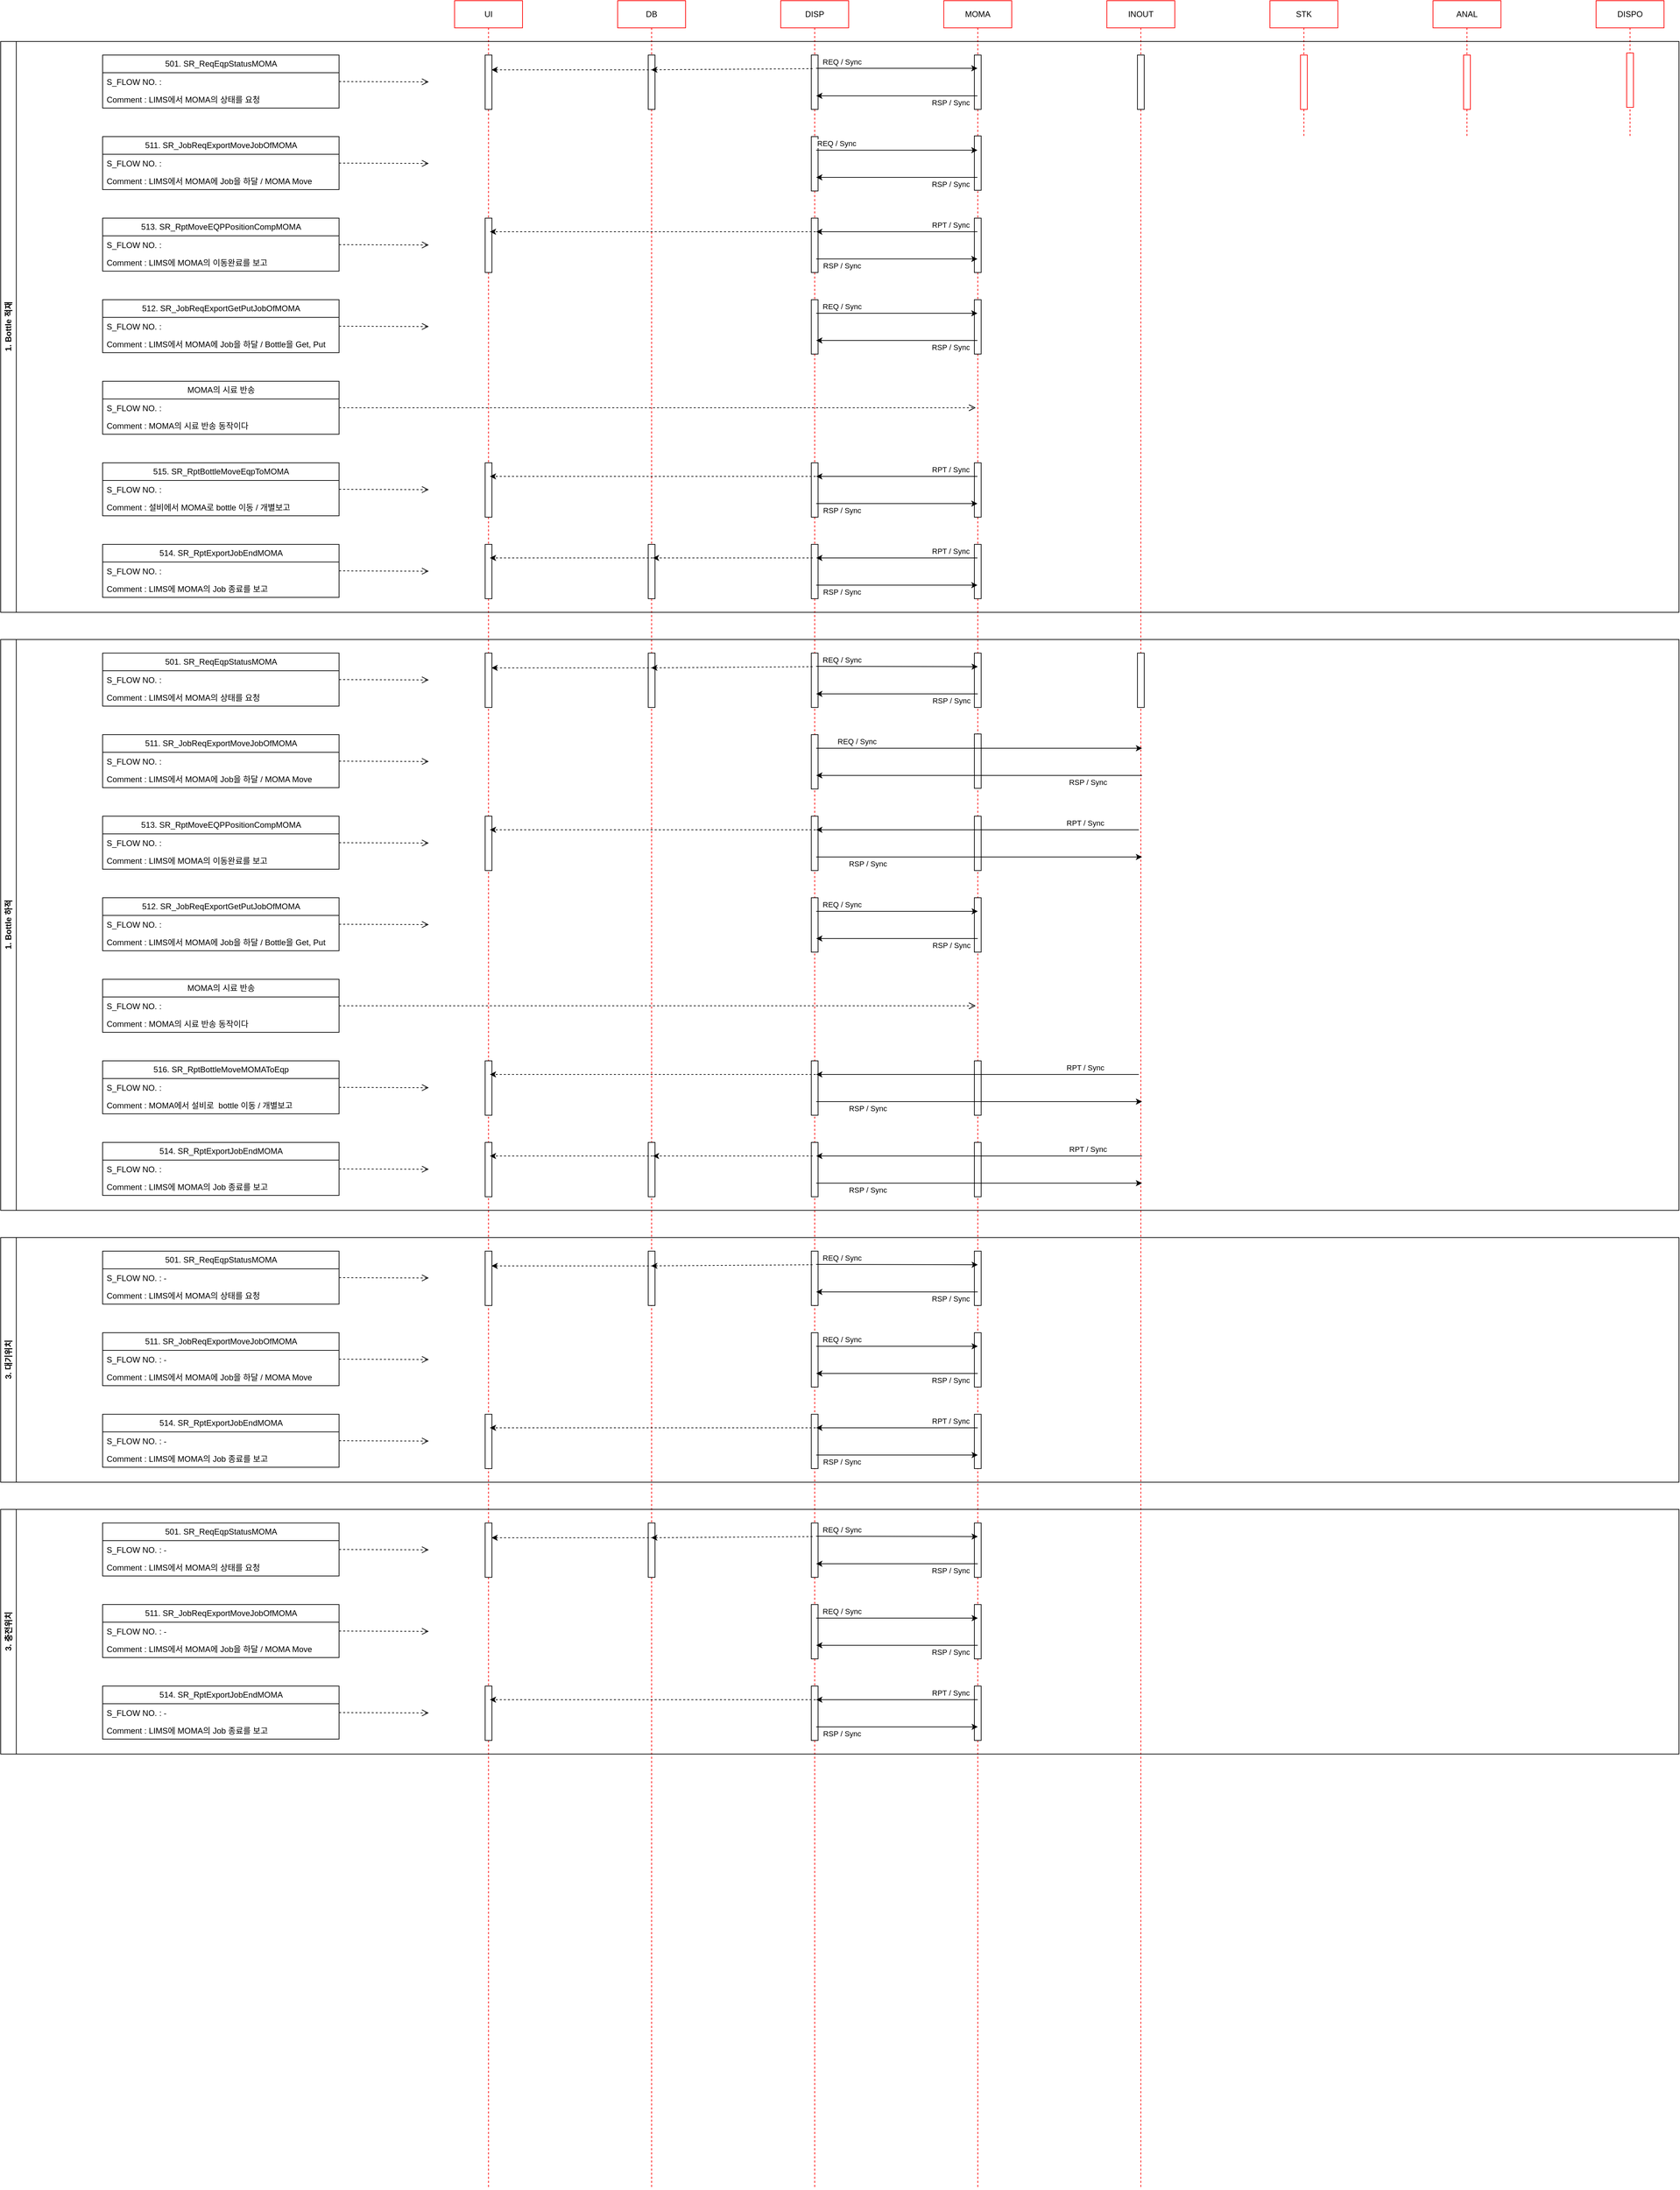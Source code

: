 <mxfile version="24.2.5" type="device">
  <diagram name="Page-1" id="2YBvvXClWsGukQMizWep">
    <mxGraphModel dx="5630" dy="2947" grid="1" gridSize="10" guides="1" tooltips="1" connect="1" arrows="1" fold="1" page="1" pageScale="1" pageWidth="850" pageHeight="1100" math="0" shadow="0">
      <root>
        <mxCell id="0" />
        <mxCell id="1" parent="0" />
        <mxCell id="aM9ryv3xv72pqoxQDRHE-5" value="DISP" style="shape=umlLifeline;perimeter=lifelinePerimeter;whiteSpace=wrap;html=1;container=0;dropTarget=0;collapsible=0;recursiveResize=0;outlineConnect=0;portConstraint=eastwest;newEdgeStyle={&quot;edgeStyle&quot;:&quot;elbowEdgeStyle&quot;,&quot;elbow&quot;:&quot;vertical&quot;,&quot;curved&quot;:0,&quot;rounded&quot;:0};strokeColor=#FF0000;" parent="1" vertex="1">
          <mxGeometry x="480" y="40" width="100" height="3220" as="geometry" />
        </mxCell>
        <mxCell id="aM9ryv3xv72pqoxQDRHE-6" value="" style="html=1;points=[];perimeter=orthogonalPerimeter;outlineConnect=0;targetShapes=umlLifeline;portConstraint=eastwest;newEdgeStyle={&quot;edgeStyle&quot;:&quot;elbowEdgeStyle&quot;,&quot;elbow&quot;:&quot;vertical&quot;,&quot;curved&quot;:0,&quot;rounded&quot;:0};" parent="aM9ryv3xv72pqoxQDRHE-5" vertex="1">
          <mxGeometry x="45" y="80" width="10" height="80" as="geometry" />
        </mxCell>
        <mxCell id="yzufltlXHyPaT7wCX_2R-50" value="" style="html=1;points=[];perimeter=orthogonalPerimeter;outlineConnect=0;targetShapes=umlLifeline;portConstraint=eastwest;newEdgeStyle={&quot;edgeStyle&quot;:&quot;elbowEdgeStyle&quot;,&quot;elbow&quot;:&quot;vertical&quot;,&quot;curved&quot;:0,&quot;rounded&quot;:0};" vertex="1" parent="aM9ryv3xv72pqoxQDRHE-5">
          <mxGeometry x="45" y="200" width="10" height="80" as="geometry" />
        </mxCell>
        <mxCell id="yzufltlXHyPaT7wCX_2R-55" value="" style="html=1;points=[];perimeter=orthogonalPerimeter;outlineConnect=0;targetShapes=umlLifeline;portConstraint=eastwest;newEdgeStyle={&quot;edgeStyle&quot;:&quot;elbowEdgeStyle&quot;,&quot;elbow&quot;:&quot;vertical&quot;,&quot;curved&quot;:0,&quot;rounded&quot;:0};" vertex="1" parent="aM9ryv3xv72pqoxQDRHE-5">
          <mxGeometry x="45" y="320" width="10" height="80" as="geometry" />
        </mxCell>
        <mxCell id="yzufltlXHyPaT7wCX_2R-56" value="" style="html=1;points=[];perimeter=orthogonalPerimeter;outlineConnect=0;targetShapes=umlLifeline;portConstraint=eastwest;newEdgeStyle={&quot;edgeStyle&quot;:&quot;elbowEdgeStyle&quot;,&quot;elbow&quot;:&quot;vertical&quot;,&quot;curved&quot;:0,&quot;rounded&quot;:0};" vertex="1" parent="aM9ryv3xv72pqoxQDRHE-5">
          <mxGeometry x="45" y="440" width="10" height="80" as="geometry" />
        </mxCell>
        <mxCell id="yzufltlXHyPaT7wCX_2R-57" value="" style="html=1;points=[];perimeter=orthogonalPerimeter;outlineConnect=0;targetShapes=umlLifeline;portConstraint=eastwest;newEdgeStyle={&quot;edgeStyle&quot;:&quot;elbowEdgeStyle&quot;,&quot;elbow&quot;:&quot;vertical&quot;,&quot;curved&quot;:0,&quot;rounded&quot;:0};" vertex="1" parent="aM9ryv3xv72pqoxQDRHE-5">
          <mxGeometry x="45" y="680" width="10" height="80" as="geometry" />
        </mxCell>
        <mxCell id="yzufltlXHyPaT7wCX_2R-58" value="" style="html=1;points=[];perimeter=orthogonalPerimeter;outlineConnect=0;targetShapes=umlLifeline;portConstraint=eastwest;newEdgeStyle={&quot;edgeStyle&quot;:&quot;elbowEdgeStyle&quot;,&quot;elbow&quot;:&quot;vertical&quot;,&quot;curved&quot;:0,&quot;rounded&quot;:0};" vertex="1" parent="aM9ryv3xv72pqoxQDRHE-5">
          <mxGeometry x="45" y="800" width="10" height="80" as="geometry" />
        </mxCell>
        <mxCell id="yzufltlXHyPaT7wCX_2R-207" value="" style="html=1;points=[];perimeter=orthogonalPerimeter;outlineConnect=0;targetShapes=umlLifeline;portConstraint=eastwest;newEdgeStyle={&quot;edgeStyle&quot;:&quot;elbowEdgeStyle&quot;,&quot;elbow&quot;:&quot;vertical&quot;,&quot;curved&quot;:0,&quot;rounded&quot;:0};" vertex="1" parent="aM9ryv3xv72pqoxQDRHE-5">
          <mxGeometry x="45" y="1840" width="10" height="80" as="geometry" />
        </mxCell>
        <mxCell id="yzufltlXHyPaT7wCX_2R-211" value="" style="html=1;points=[];perimeter=orthogonalPerimeter;outlineConnect=0;targetShapes=umlLifeline;portConstraint=eastwest;newEdgeStyle={&quot;edgeStyle&quot;:&quot;elbowEdgeStyle&quot;,&quot;elbow&quot;:&quot;vertical&quot;,&quot;curved&quot;:0,&quot;rounded&quot;:0};" vertex="1" parent="aM9ryv3xv72pqoxQDRHE-5">
          <mxGeometry x="45" y="2080" width="10" height="80" as="geometry" />
        </mxCell>
        <mxCell id="yzufltlXHyPaT7wCX_2R-212" value="" style="html=1;points=[];perimeter=orthogonalPerimeter;outlineConnect=0;targetShapes=umlLifeline;portConstraint=eastwest;newEdgeStyle={&quot;edgeStyle&quot;:&quot;elbowEdgeStyle&quot;,&quot;elbow&quot;:&quot;vertical&quot;,&quot;curved&quot;:0,&quot;rounded&quot;:0};" vertex="1" parent="aM9ryv3xv72pqoxQDRHE-5">
          <mxGeometry x="45" y="1960" width="10" height="80" as="geometry" />
        </mxCell>
        <mxCell id="waDdo1ReHaSD5onR8WHH-11" value="DB" style="shape=umlLifeline;perimeter=lifelinePerimeter;whiteSpace=wrap;html=1;container=0;dropTarget=0;collapsible=0;recursiveResize=0;outlineConnect=0;portConstraint=eastwest;newEdgeStyle={&quot;edgeStyle&quot;:&quot;elbowEdgeStyle&quot;,&quot;elbow&quot;:&quot;vertical&quot;,&quot;curved&quot;:0,&quot;rounded&quot;:0};strokeColor=#FF0000;" parent="1" vertex="1">
          <mxGeometry x="240" y="40" width="100" height="3220" as="geometry" />
        </mxCell>
        <mxCell id="waDdo1ReHaSD5onR8WHH-12" value="" style="html=1;points=[];perimeter=orthogonalPerimeter;outlineConnect=0;targetShapes=umlLifeline;portConstraint=eastwest;newEdgeStyle={&quot;edgeStyle&quot;:&quot;elbowEdgeStyle&quot;,&quot;elbow&quot;:&quot;vertical&quot;,&quot;curved&quot;:0,&quot;rounded&quot;:0};" parent="waDdo1ReHaSD5onR8WHH-11" vertex="1">
          <mxGeometry x="45" y="80" width="10" height="80" as="geometry" />
        </mxCell>
        <mxCell id="yzufltlXHyPaT7wCX_2R-54" value="" style="html=1;points=[];perimeter=orthogonalPerimeter;outlineConnect=0;targetShapes=umlLifeline;portConstraint=eastwest;newEdgeStyle={&quot;edgeStyle&quot;:&quot;elbowEdgeStyle&quot;,&quot;elbow&quot;:&quot;vertical&quot;,&quot;curved&quot;:0,&quot;rounded&quot;:0};" vertex="1" parent="waDdo1ReHaSD5onR8WHH-11">
          <mxGeometry x="45" y="800" width="10" height="80" as="geometry" />
        </mxCell>
        <mxCell id="yzufltlXHyPaT7wCX_2R-206" value="" style="html=1;points=[];perimeter=orthogonalPerimeter;outlineConnect=0;targetShapes=umlLifeline;portConstraint=eastwest;newEdgeStyle={&quot;edgeStyle&quot;:&quot;elbowEdgeStyle&quot;,&quot;elbow&quot;:&quot;vertical&quot;,&quot;curved&quot;:0,&quot;rounded&quot;:0};" vertex="1" parent="waDdo1ReHaSD5onR8WHH-11">
          <mxGeometry x="45" y="1840" width="10" height="80" as="geometry" />
        </mxCell>
        <mxCell id="waDdo1ReHaSD5onR8WHH-13" value="UI" style="shape=umlLifeline;perimeter=lifelinePerimeter;whiteSpace=wrap;html=1;container=0;dropTarget=0;collapsible=0;recursiveResize=0;outlineConnect=0;portConstraint=eastwest;newEdgeStyle={&quot;edgeStyle&quot;:&quot;elbowEdgeStyle&quot;,&quot;elbow&quot;:&quot;vertical&quot;,&quot;curved&quot;:0,&quot;rounded&quot;:0};strokeColor=#FF0000;" parent="1" vertex="1">
          <mxGeometry y="40" width="100" height="3220" as="geometry" />
        </mxCell>
        <mxCell id="waDdo1ReHaSD5onR8WHH-14" value="" style="html=1;points=[];perimeter=orthogonalPerimeter;outlineConnect=0;targetShapes=umlLifeline;portConstraint=eastwest;newEdgeStyle={&quot;edgeStyle&quot;:&quot;elbowEdgeStyle&quot;,&quot;elbow&quot;:&quot;vertical&quot;,&quot;curved&quot;:0,&quot;rounded&quot;:0};" parent="waDdo1ReHaSD5onR8WHH-13" vertex="1">
          <mxGeometry x="45" y="80" width="10" height="80" as="geometry" />
        </mxCell>
        <mxCell id="yzufltlXHyPaT7wCX_2R-51" value="" style="html=1;points=[];perimeter=orthogonalPerimeter;outlineConnect=0;targetShapes=umlLifeline;portConstraint=eastwest;newEdgeStyle={&quot;edgeStyle&quot;:&quot;elbowEdgeStyle&quot;,&quot;elbow&quot;:&quot;vertical&quot;,&quot;curved&quot;:0,&quot;rounded&quot;:0};" vertex="1" parent="waDdo1ReHaSD5onR8WHH-13">
          <mxGeometry x="45" y="320" width="10" height="80" as="geometry" />
        </mxCell>
        <mxCell id="yzufltlXHyPaT7wCX_2R-52" value="" style="html=1;points=[];perimeter=orthogonalPerimeter;outlineConnect=0;targetShapes=umlLifeline;portConstraint=eastwest;newEdgeStyle={&quot;edgeStyle&quot;:&quot;elbowEdgeStyle&quot;,&quot;elbow&quot;:&quot;vertical&quot;,&quot;curved&quot;:0,&quot;rounded&quot;:0};" vertex="1" parent="waDdo1ReHaSD5onR8WHH-13">
          <mxGeometry x="45" y="680" width="10" height="80" as="geometry" />
        </mxCell>
        <mxCell id="yzufltlXHyPaT7wCX_2R-53" value="" style="html=1;points=[];perimeter=orthogonalPerimeter;outlineConnect=0;targetShapes=umlLifeline;portConstraint=eastwest;newEdgeStyle={&quot;edgeStyle&quot;:&quot;elbowEdgeStyle&quot;,&quot;elbow&quot;:&quot;vertical&quot;,&quot;curved&quot;:0,&quot;rounded&quot;:0};" vertex="1" parent="waDdo1ReHaSD5onR8WHH-13">
          <mxGeometry x="45" y="800" width="10" height="80" as="geometry" />
        </mxCell>
        <mxCell id="yzufltlXHyPaT7wCX_2R-204" value="" style="html=1;points=[];perimeter=orthogonalPerimeter;outlineConnect=0;targetShapes=umlLifeline;portConstraint=eastwest;newEdgeStyle={&quot;edgeStyle&quot;:&quot;elbowEdgeStyle&quot;,&quot;elbow&quot;:&quot;vertical&quot;,&quot;curved&quot;:0,&quot;rounded&quot;:0};" vertex="1" parent="waDdo1ReHaSD5onR8WHH-13">
          <mxGeometry x="45" y="1840" width="10" height="80" as="geometry" />
        </mxCell>
        <mxCell id="yzufltlXHyPaT7wCX_2R-205" value="" style="html=1;points=[];perimeter=orthogonalPerimeter;outlineConnect=0;targetShapes=umlLifeline;portConstraint=eastwest;newEdgeStyle={&quot;edgeStyle&quot;:&quot;elbowEdgeStyle&quot;,&quot;elbow&quot;:&quot;vertical&quot;,&quot;curved&quot;:0,&quot;rounded&quot;:0};" vertex="1" parent="waDdo1ReHaSD5onR8WHH-13">
          <mxGeometry x="45" y="2080" width="10" height="80" as="geometry" />
        </mxCell>
        <mxCell id="waDdo1ReHaSD5onR8WHH-15" value="MOMA" style="shape=umlLifeline;perimeter=lifelinePerimeter;whiteSpace=wrap;html=1;container=0;dropTarget=0;collapsible=0;recursiveResize=0;outlineConnect=0;portConstraint=eastwest;newEdgeStyle={&quot;edgeStyle&quot;:&quot;elbowEdgeStyle&quot;,&quot;elbow&quot;:&quot;vertical&quot;,&quot;curved&quot;:0,&quot;rounded&quot;:0};strokeColor=#FF0000;" parent="1" vertex="1">
          <mxGeometry x="720" y="40" width="100" height="3220" as="geometry" />
        </mxCell>
        <mxCell id="waDdo1ReHaSD5onR8WHH-16" value="" style="html=1;points=[];perimeter=orthogonalPerimeter;outlineConnect=0;targetShapes=umlLifeline;portConstraint=eastwest;newEdgeStyle={&quot;edgeStyle&quot;:&quot;elbowEdgeStyle&quot;,&quot;elbow&quot;:&quot;vertical&quot;,&quot;curved&quot;:0,&quot;rounded&quot;:0};" parent="waDdo1ReHaSD5onR8WHH-15" vertex="1">
          <mxGeometry x="45" y="80" width="10" height="80" as="geometry" />
        </mxCell>
        <mxCell id="yzufltlXHyPaT7wCX_2R-59" value="" style="html=1;points=[];perimeter=orthogonalPerimeter;outlineConnect=0;targetShapes=umlLifeline;portConstraint=eastwest;newEdgeStyle={&quot;edgeStyle&quot;:&quot;elbowEdgeStyle&quot;,&quot;elbow&quot;:&quot;vertical&quot;,&quot;curved&quot;:0,&quot;rounded&quot;:0};" vertex="1" parent="waDdo1ReHaSD5onR8WHH-15">
          <mxGeometry x="45" y="800" width="10" height="80" as="geometry" />
        </mxCell>
        <mxCell id="yzufltlXHyPaT7wCX_2R-60" value="" style="html=1;points=[];perimeter=orthogonalPerimeter;outlineConnect=0;targetShapes=umlLifeline;portConstraint=eastwest;newEdgeStyle={&quot;edgeStyle&quot;:&quot;elbowEdgeStyle&quot;,&quot;elbow&quot;:&quot;vertical&quot;,&quot;curved&quot;:0,&quot;rounded&quot;:0};" vertex="1" parent="waDdo1ReHaSD5onR8WHH-15">
          <mxGeometry x="45" y="680" width="10" height="80" as="geometry" />
        </mxCell>
        <mxCell id="yzufltlXHyPaT7wCX_2R-61" value="" style="html=1;points=[];perimeter=orthogonalPerimeter;outlineConnect=0;targetShapes=umlLifeline;portConstraint=eastwest;newEdgeStyle={&quot;edgeStyle&quot;:&quot;elbowEdgeStyle&quot;,&quot;elbow&quot;:&quot;vertical&quot;,&quot;curved&quot;:0,&quot;rounded&quot;:0};" vertex="1" parent="waDdo1ReHaSD5onR8WHH-15">
          <mxGeometry x="45" y="440" width="10" height="80" as="geometry" />
        </mxCell>
        <mxCell id="yzufltlXHyPaT7wCX_2R-62" value="" style="html=1;points=[];perimeter=orthogonalPerimeter;outlineConnect=0;targetShapes=umlLifeline;portConstraint=eastwest;newEdgeStyle={&quot;edgeStyle&quot;:&quot;elbowEdgeStyle&quot;,&quot;elbow&quot;:&quot;vertical&quot;,&quot;curved&quot;:0,&quot;rounded&quot;:0};" vertex="1" parent="waDdo1ReHaSD5onR8WHH-15">
          <mxGeometry x="45" y="320" width="10" height="80" as="geometry" />
        </mxCell>
        <mxCell id="yzufltlXHyPaT7wCX_2R-63" value="" style="html=1;points=[];perimeter=orthogonalPerimeter;outlineConnect=0;targetShapes=umlLifeline;portConstraint=eastwest;newEdgeStyle={&quot;edgeStyle&quot;:&quot;elbowEdgeStyle&quot;,&quot;elbow&quot;:&quot;vertical&quot;,&quot;curved&quot;:0,&quot;rounded&quot;:0};" vertex="1" parent="waDdo1ReHaSD5onR8WHH-15">
          <mxGeometry x="45" y="199" width="10" height="80" as="geometry" />
        </mxCell>
        <mxCell id="yzufltlXHyPaT7wCX_2R-208" value="" style="html=1;points=[];perimeter=orthogonalPerimeter;outlineConnect=0;targetShapes=umlLifeline;portConstraint=eastwest;newEdgeStyle={&quot;edgeStyle&quot;:&quot;elbowEdgeStyle&quot;,&quot;elbow&quot;:&quot;vertical&quot;,&quot;curved&quot;:0,&quot;rounded&quot;:0};" vertex="1" parent="waDdo1ReHaSD5onR8WHH-15">
          <mxGeometry x="45" y="1840" width="10" height="80" as="geometry" />
        </mxCell>
        <mxCell id="yzufltlXHyPaT7wCX_2R-209" value="" style="html=1;points=[];perimeter=orthogonalPerimeter;outlineConnect=0;targetShapes=umlLifeline;portConstraint=eastwest;newEdgeStyle={&quot;edgeStyle&quot;:&quot;elbowEdgeStyle&quot;,&quot;elbow&quot;:&quot;vertical&quot;,&quot;curved&quot;:0,&quot;rounded&quot;:0};" vertex="1" parent="waDdo1ReHaSD5onR8WHH-15">
          <mxGeometry x="45" y="1960" width="10" height="80" as="geometry" />
        </mxCell>
        <mxCell id="yzufltlXHyPaT7wCX_2R-210" value="" style="html=1;points=[];perimeter=orthogonalPerimeter;outlineConnect=0;targetShapes=umlLifeline;portConstraint=eastwest;newEdgeStyle={&quot;edgeStyle&quot;:&quot;elbowEdgeStyle&quot;,&quot;elbow&quot;:&quot;vertical&quot;,&quot;curved&quot;:0,&quot;rounded&quot;:0};" vertex="1" parent="waDdo1ReHaSD5onR8WHH-15">
          <mxGeometry x="45" y="2080" width="10" height="80" as="geometry" />
        </mxCell>
        <mxCell id="waDdo1ReHaSD5onR8WHH-17" value="ANAL" style="shape=umlLifeline;perimeter=lifelinePerimeter;whiteSpace=wrap;html=1;container=0;dropTarget=0;collapsible=0;recursiveResize=0;outlineConnect=0;portConstraint=eastwest;newEdgeStyle={&quot;edgeStyle&quot;:&quot;elbowEdgeStyle&quot;,&quot;elbow&quot;:&quot;vertical&quot;,&quot;curved&quot;:0,&quot;rounded&quot;:0};strokeColor=#FF0000;" parent="1" vertex="1">
          <mxGeometry x="1440" y="40" width="100" height="200" as="geometry" />
        </mxCell>
        <mxCell id="waDdo1ReHaSD5onR8WHH-18" value="" style="html=1;points=[];perimeter=orthogonalPerimeter;outlineConnect=0;targetShapes=umlLifeline;portConstraint=eastwest;newEdgeStyle={&quot;edgeStyle&quot;:&quot;elbowEdgeStyle&quot;,&quot;elbow&quot;:&quot;vertical&quot;,&quot;curved&quot;:0,&quot;rounded&quot;:0};strokeColor=#FF0000;" parent="waDdo1ReHaSD5onR8WHH-17" vertex="1">
          <mxGeometry x="45" y="80" width="10" height="80" as="geometry" />
        </mxCell>
        <mxCell id="waDdo1ReHaSD5onR8WHH-19" value="STK" style="shape=umlLifeline;perimeter=lifelinePerimeter;whiteSpace=wrap;html=1;container=0;dropTarget=0;collapsible=0;recursiveResize=0;outlineConnect=0;portConstraint=eastwest;newEdgeStyle={&quot;edgeStyle&quot;:&quot;elbowEdgeStyle&quot;,&quot;elbow&quot;:&quot;vertical&quot;,&quot;curved&quot;:0,&quot;rounded&quot;:0};strokeColor=#FF0000;" parent="1" vertex="1">
          <mxGeometry x="1200" y="40" width="100" height="200" as="geometry" />
        </mxCell>
        <mxCell id="waDdo1ReHaSD5onR8WHH-20" value="" style="html=1;points=[];perimeter=orthogonalPerimeter;outlineConnect=0;targetShapes=umlLifeline;portConstraint=eastwest;newEdgeStyle={&quot;edgeStyle&quot;:&quot;elbowEdgeStyle&quot;,&quot;elbow&quot;:&quot;vertical&quot;,&quot;curved&quot;:0,&quot;rounded&quot;:0};strokeColor=#FF0000;" parent="waDdo1ReHaSD5onR8WHH-19" vertex="1">
          <mxGeometry x="45" y="80" width="10" height="80" as="geometry" />
        </mxCell>
        <mxCell id="waDdo1ReHaSD5onR8WHH-21" value="INOUT" style="shape=umlLifeline;perimeter=lifelinePerimeter;whiteSpace=wrap;html=1;container=0;dropTarget=0;collapsible=0;recursiveResize=0;outlineConnect=0;portConstraint=eastwest;newEdgeStyle={&quot;edgeStyle&quot;:&quot;elbowEdgeStyle&quot;,&quot;elbow&quot;:&quot;vertical&quot;,&quot;curved&quot;:0,&quot;rounded&quot;:0};strokeColor=#FF0000;" parent="1" vertex="1">
          <mxGeometry x="960" y="40" width="100" height="3220" as="geometry" />
        </mxCell>
        <mxCell id="waDdo1ReHaSD5onR8WHH-22" value="" style="html=1;points=[];perimeter=orthogonalPerimeter;outlineConnect=0;targetShapes=umlLifeline;portConstraint=eastwest;newEdgeStyle={&quot;edgeStyle&quot;:&quot;elbowEdgeStyle&quot;,&quot;elbow&quot;:&quot;vertical&quot;,&quot;curved&quot;:0,&quot;rounded&quot;:0};" parent="waDdo1ReHaSD5onR8WHH-21" vertex="1">
          <mxGeometry x="45" y="80" width="10" height="80" as="geometry" />
        </mxCell>
        <mxCell id="waDdo1ReHaSD5onR8WHH-44" value="DISPO" style="shape=umlLifeline;perimeter=lifelinePerimeter;whiteSpace=wrap;html=1;container=0;dropTarget=0;collapsible=0;recursiveResize=0;outlineConnect=0;portConstraint=eastwest;newEdgeStyle={&quot;edgeStyle&quot;:&quot;elbowEdgeStyle&quot;,&quot;elbow&quot;:&quot;vertical&quot;,&quot;curved&quot;:0,&quot;rounded&quot;:0};strokeColor=#FF0000;" parent="1" vertex="1">
          <mxGeometry x="1680" y="40" width="100" height="200" as="geometry" />
        </mxCell>
        <mxCell id="waDdo1ReHaSD5onR8WHH-45" value="" style="html=1;points=[];perimeter=orthogonalPerimeter;outlineConnect=0;targetShapes=umlLifeline;portConstraint=eastwest;newEdgeStyle={&quot;edgeStyle&quot;:&quot;elbowEdgeStyle&quot;,&quot;elbow&quot;:&quot;vertical&quot;,&quot;curved&quot;:0,&quot;rounded&quot;:0};strokeColor=#FF0000;" parent="waDdo1ReHaSD5onR8WHH-44" vertex="1">
          <mxGeometry x="45" y="77" width="10" height="80" as="geometry" />
        </mxCell>
        <mxCell id="4uOTVYRNMx_pxBl42iO4-201" value="REQ / Sync" style="endArrow=classic;html=1;rounded=0;" parent="1" edge="1" target="waDdo1ReHaSD5onR8WHH-15">
          <mxGeometry x="-0.68" y="9" width="50" height="50" relative="1" as="geometry">
            <mxPoint x="532" y="139.5" as="sourcePoint" />
            <mxPoint x="1012" y="139.5" as="targetPoint" />
            <mxPoint y="-1" as="offset" />
          </mxGeometry>
        </mxCell>
        <mxCell id="4uOTVYRNMx_pxBl42iO4-202" value="" style="group" parent="1" vertex="1" connectable="0">
          <mxGeometry x="-518" y="120" width="480" height="78" as="geometry" />
        </mxCell>
        <mxCell id="4uOTVYRNMx_pxBl42iO4-203" value="" style="html=1;verticalAlign=bottom;endArrow=open;dashed=1;endSize=8;edgeStyle=elbowEdgeStyle;elbow=vertical;curved=0;rounded=0;exitX=1;exitY=0.5;exitDx=0;exitDy=0;" parent="4uOTVYRNMx_pxBl42iO4-202" source="4uOTVYRNMx_pxBl42iO4-204" edge="1">
          <mxGeometry relative="1" as="geometry">
            <mxPoint x="480" y="40" as="targetPoint" />
            <Array as="points" />
            <mxPoint x="360" y="53" as="sourcePoint" />
          </mxGeometry>
        </mxCell>
        <mxCell id="4uOTVYRNMx_pxBl42iO4-204" value="501. SR_ReqEqpStatusMOMA" style="swimlane;fontStyle=0;childLayout=stackLayout;horizontal=1;startSize=26;fillColor=none;horizontalStack=0;resizeParent=1;resizeParentMax=0;resizeLast=0;collapsible=1;marginBottom=0;html=1;" parent="4uOTVYRNMx_pxBl42iO4-202" vertex="1">
          <mxGeometry width="348" height="78" as="geometry">
            <mxRectangle x="-290" y="87" width="60" height="30" as="alternateBounds" />
          </mxGeometry>
        </mxCell>
        <mxCell id="4uOTVYRNMx_pxBl42iO4-205" value="S_FLOW NO. :&amp;nbsp;" style="text;strokeColor=none;fillColor=none;align=left;verticalAlign=top;spacingLeft=4;spacingRight=4;overflow=hidden;rotatable=0;points=[[0,0.5],[1,0.5]];portConstraint=eastwest;whiteSpace=wrap;html=1;" parent="4uOTVYRNMx_pxBl42iO4-204" vertex="1">
          <mxGeometry y="26" width="348" height="26" as="geometry" />
        </mxCell>
        <mxCell id="4uOTVYRNMx_pxBl42iO4-206" value="Comment :&amp;nbsp;LIMS에서 MOMA의 상태를 요청" style="text;strokeColor=none;fillColor=none;align=left;verticalAlign=top;spacingLeft=4;spacingRight=4;overflow=hidden;rotatable=0;points=[[0,0.5],[1,0.5]];portConstraint=eastwest;whiteSpace=wrap;html=1;" parent="4uOTVYRNMx_pxBl42iO4-204" vertex="1">
          <mxGeometry y="52" width="348" height="26" as="geometry" />
        </mxCell>
        <mxCell id="4uOTVYRNMx_pxBl42iO4-207" value="RSP / Sync" style="endArrow=classic;html=1;rounded=0;" parent="1" edge="1" source="waDdo1ReHaSD5onR8WHH-15">
          <mxGeometry x="-0.667" y="10" width="50" height="50" relative="1" as="geometry">
            <mxPoint x="1011.75" y="180" as="sourcePoint" />
            <mxPoint x="532.25" y="180" as="targetPoint" />
            <mxPoint as="offset" />
          </mxGeometry>
        </mxCell>
        <mxCell id="4uOTVYRNMx_pxBl42iO4-263" value="1. Bottle 적재" style="swimlane;horizontal=0;whiteSpace=wrap;html=1;" parent="1" vertex="1">
          <mxGeometry x="-668" y="100" width="2470" height="840" as="geometry" />
        </mxCell>
        <mxCell id="4uOTVYRNMx_pxBl42iO4-264" value="" style="endArrow=none;html=1;rounded=0;dashed=1;endFill=0;startArrow=classic;startFill=1;" parent="4uOTVYRNMx_pxBl42iO4-263" edge="1">
          <mxGeometry x="-0.584" y="-10" width="50" height="50" relative="1" as="geometry">
            <mxPoint x="957.44" y="41.71" as="sourcePoint" />
            <mxPoint x="1197.56" y="40" as="targetPoint" />
            <mxPoint as="offset" />
          </mxGeometry>
        </mxCell>
        <mxCell id="4uOTVYRNMx_pxBl42iO4-265" value="" style="endArrow=none;html=1;rounded=0;dashed=1;endFill=0;startArrow=classic;startFill=1;" parent="4uOTVYRNMx_pxBl42iO4-263" edge="1">
          <mxGeometry x="-0.584" y="-10" width="50" height="50" relative="1" as="geometry">
            <mxPoint x="722.44" y="41.71" as="sourcePoint" />
            <mxPoint x="957.56" y="41.71" as="targetPoint" />
            <mxPoint as="offset" />
          </mxGeometry>
        </mxCell>
        <mxCell id="4uOTVYRNMx_pxBl42iO4-215" value="" style="group" parent="4uOTVYRNMx_pxBl42iO4-263" vertex="1" connectable="0">
          <mxGeometry x="150" y="140" width="480" height="78" as="geometry" />
        </mxCell>
        <mxCell id="4uOTVYRNMx_pxBl42iO4-216" value="" style="html=1;verticalAlign=bottom;endArrow=open;dashed=1;endSize=8;edgeStyle=elbowEdgeStyle;elbow=vertical;curved=0;rounded=0;exitX=1;exitY=0.5;exitDx=0;exitDy=0;" parent="4uOTVYRNMx_pxBl42iO4-215" source="4uOTVYRNMx_pxBl42iO4-217" edge="1">
          <mxGeometry relative="1" as="geometry">
            <mxPoint x="480" y="40" as="targetPoint" />
            <Array as="points" />
            <mxPoint x="360" y="53" as="sourcePoint" />
          </mxGeometry>
        </mxCell>
        <mxCell id="4uOTVYRNMx_pxBl42iO4-217" value="511. SR_JobReqExportMoveJobOfMOMA" style="swimlane;fontStyle=0;childLayout=stackLayout;horizontal=1;startSize=26;fillColor=none;horizontalStack=0;resizeParent=1;resizeParentMax=0;resizeLast=0;collapsible=1;marginBottom=0;html=1;" parent="4uOTVYRNMx_pxBl42iO4-215" vertex="1">
          <mxGeometry width="348" height="78" as="geometry">
            <mxRectangle x="-290" y="87" width="60" height="30" as="alternateBounds" />
          </mxGeometry>
        </mxCell>
        <mxCell id="4uOTVYRNMx_pxBl42iO4-218" value="S_FLOW NO. :&amp;nbsp;" style="text;strokeColor=none;fillColor=none;align=left;verticalAlign=top;spacingLeft=4;spacingRight=4;overflow=hidden;rotatable=0;points=[[0,0.5],[1,0.5]];portConstraint=eastwest;whiteSpace=wrap;html=1;" parent="4uOTVYRNMx_pxBl42iO4-217" vertex="1">
          <mxGeometry y="26" width="348" height="26" as="geometry" />
        </mxCell>
        <mxCell id="4uOTVYRNMx_pxBl42iO4-219" value="Comment : LIMS에서 MOMA에 Job을 하달 / MOMA Move" style="text;strokeColor=none;fillColor=none;align=left;verticalAlign=top;spacingLeft=4;spacingRight=4;overflow=hidden;rotatable=0;points=[[0,0.5],[1,0.5]];portConstraint=eastwest;whiteSpace=wrap;html=1;" parent="4uOTVYRNMx_pxBl42iO4-217" vertex="1">
          <mxGeometry y="52" width="348" height="26" as="geometry" />
        </mxCell>
        <mxCell id="4uOTVYRNMx_pxBl42iO4-220" value="REQ / Sync" style="endArrow=classic;html=1;rounded=0;" parent="4uOTVYRNMx_pxBl42iO4-263" edge="1" target="waDdo1ReHaSD5onR8WHH-15">
          <mxGeometry x="-0.75" y="10" width="50" height="50" relative="1" as="geometry">
            <mxPoint x="1200.25" y="160" as="sourcePoint" />
            <mxPoint x="1679.75" y="160" as="targetPoint" />
            <mxPoint as="offset" />
          </mxGeometry>
        </mxCell>
        <mxCell id="4uOTVYRNMx_pxBl42iO4-221" value="RSP / Sync" style="endArrow=classic;html=1;rounded=0;" parent="4uOTVYRNMx_pxBl42iO4-263" edge="1" source="waDdo1ReHaSD5onR8WHH-15">
          <mxGeometry x="-0.667" y="10" width="50" height="50" relative="1" as="geometry">
            <mxPoint x="1679.75" y="200" as="sourcePoint" />
            <mxPoint x="1200.25" y="200" as="targetPoint" />
            <mxPoint as="offset" />
          </mxGeometry>
        </mxCell>
        <mxCell id="4uOTVYRNMx_pxBl42iO4-229" value="" style="group" parent="4uOTVYRNMx_pxBl42iO4-263" vertex="1" connectable="0">
          <mxGeometry x="150" y="260" width="480" height="78" as="geometry" />
        </mxCell>
        <mxCell id="4uOTVYRNMx_pxBl42iO4-230" value="" style="html=1;verticalAlign=bottom;endArrow=open;dashed=1;endSize=8;edgeStyle=elbowEdgeStyle;elbow=vertical;curved=0;rounded=0;exitX=1;exitY=0.5;exitDx=0;exitDy=0;" parent="4uOTVYRNMx_pxBl42iO4-229" source="4uOTVYRNMx_pxBl42iO4-231" edge="1">
          <mxGeometry relative="1" as="geometry">
            <mxPoint x="480" y="40" as="targetPoint" />
            <Array as="points" />
            <mxPoint x="360" y="53" as="sourcePoint" />
          </mxGeometry>
        </mxCell>
        <mxCell id="4uOTVYRNMx_pxBl42iO4-231" value="513. SR_RptMoveEQPPositionCompMOMA" style="swimlane;fontStyle=0;childLayout=stackLayout;horizontal=1;startSize=26;fillColor=none;horizontalStack=0;resizeParent=1;resizeParentMax=0;resizeLast=0;collapsible=1;marginBottom=0;html=1;" parent="4uOTVYRNMx_pxBl42iO4-229" vertex="1">
          <mxGeometry width="348" height="78" as="geometry">
            <mxRectangle x="-290" y="87" width="60" height="30" as="alternateBounds" />
          </mxGeometry>
        </mxCell>
        <mxCell id="4uOTVYRNMx_pxBl42iO4-232" value="S_FLOW NO. :&amp;nbsp;" style="text;strokeColor=none;fillColor=none;align=left;verticalAlign=top;spacingLeft=4;spacingRight=4;overflow=hidden;rotatable=0;points=[[0,0.5],[1,0.5]];portConstraint=eastwest;whiteSpace=wrap;html=1;" parent="4uOTVYRNMx_pxBl42iO4-231" vertex="1">
          <mxGeometry y="26" width="348" height="26" as="geometry" />
        </mxCell>
        <mxCell id="4uOTVYRNMx_pxBl42iO4-233" value="Comment :&amp;nbsp;LIMS에 MOMA의 이동완료를 보고" style="text;strokeColor=none;fillColor=none;align=left;verticalAlign=top;spacingLeft=4;spacingRight=4;overflow=hidden;rotatable=0;points=[[0,0.5],[1,0.5]];portConstraint=eastwest;whiteSpace=wrap;html=1;" parent="4uOTVYRNMx_pxBl42iO4-231" vertex="1">
          <mxGeometry y="52" width="348" height="26" as="geometry" />
        </mxCell>
        <mxCell id="4uOTVYRNMx_pxBl42iO4-234" value="RPT / Sync" style="endArrow=classic;html=1;rounded=0;" parent="4uOTVYRNMx_pxBl42iO4-263" source="waDdo1ReHaSD5onR8WHH-15" edge="1">
          <mxGeometry x="-0.667" y="-10" width="50" height="50" relative="1" as="geometry">
            <mxPoint x="1675" y="280" as="sourcePoint" />
            <mxPoint x="1200.25" y="280" as="targetPoint" />
            <mxPoint as="offset" />
          </mxGeometry>
        </mxCell>
        <mxCell id="4uOTVYRNMx_pxBl42iO4-235" value="RSP / Sync" style="endArrow=classic;html=1;rounded=0;" parent="4uOTVYRNMx_pxBl42iO4-263" edge="1" target="waDdo1ReHaSD5onR8WHH-15">
          <mxGeometry x="-0.682" y="-10" width="50" height="50" relative="1" as="geometry">
            <mxPoint x="1200.25" y="320" as="sourcePoint" />
            <mxPoint x="1679.75" y="320" as="targetPoint" />
            <mxPoint as="offset" />
          </mxGeometry>
        </mxCell>
        <mxCell id="4uOTVYRNMx_pxBl42iO4-237" value="" style="endArrow=classic;html=1;rounded=0;dashed=1;" parent="4uOTVYRNMx_pxBl42iO4-263" edge="1">
          <mxGeometry x="-0.585" y="-10" width="50" height="50" relative="1" as="geometry">
            <mxPoint x="1199.5" y="280" as="sourcePoint" />
            <mxPoint x="720" y="280" as="targetPoint" />
            <mxPoint as="offset" />
          </mxGeometry>
        </mxCell>
        <mxCell id="4uOTVYRNMx_pxBl42iO4-224" value="" style="group" parent="4uOTVYRNMx_pxBl42iO4-263" vertex="1" connectable="0">
          <mxGeometry x="150" y="500" width="480" height="78" as="geometry" />
        </mxCell>
        <mxCell id="4uOTVYRNMx_pxBl42iO4-226" value="MOMA의 시료 반송" style="swimlane;fontStyle=0;childLayout=stackLayout;horizontal=1;startSize=26;fillColor=none;horizontalStack=0;resizeParent=1;resizeParentMax=0;resizeLast=0;collapsible=1;marginBottom=0;html=1;" parent="4uOTVYRNMx_pxBl42iO4-224" vertex="1">
          <mxGeometry width="348" height="78" as="geometry">
            <mxRectangle x="-290" y="87" width="60" height="30" as="alternateBounds" />
          </mxGeometry>
        </mxCell>
        <mxCell id="4uOTVYRNMx_pxBl42iO4-227" value="S_FLOW NO. :&amp;nbsp;" style="text;strokeColor=none;fillColor=none;align=left;verticalAlign=top;spacingLeft=4;spacingRight=4;overflow=hidden;rotatable=0;points=[[0,0.5],[1,0.5]];portConstraint=eastwest;whiteSpace=wrap;html=1;" parent="4uOTVYRNMx_pxBl42iO4-226" vertex="1">
          <mxGeometry y="26" width="348" height="26" as="geometry" />
        </mxCell>
        <mxCell id="4uOTVYRNMx_pxBl42iO4-228" value="Comment : MOMA의 시료 반송 동작이다" style="text;strokeColor=none;fillColor=none;align=left;verticalAlign=top;spacingLeft=4;spacingRight=4;overflow=hidden;rotatable=0;points=[[0,0.5],[1,0.5]];portConstraint=eastwest;whiteSpace=wrap;html=1;" parent="4uOTVYRNMx_pxBl42iO4-226" vertex="1">
          <mxGeometry y="52" width="348" height="26" as="geometry" />
        </mxCell>
        <mxCell id="4uOTVYRNMx_pxBl42iO4-269" value="" style="html=1;verticalAlign=bottom;endArrow=open;dashed=1;endSize=8;edgeStyle=elbowEdgeStyle;elbow=vertical;curved=0;rounded=0;exitX=1;exitY=0.5;exitDx=0;exitDy=0;" parent="4uOTVYRNMx_pxBl42iO4-263" source="4uOTVYRNMx_pxBl42iO4-226" edge="1">
          <mxGeometry relative="1" as="geometry">
            <mxPoint x="1435" y="538.824" as="targetPoint" />
            <Array as="points" />
            <mxPoint x="498" y="539" as="sourcePoint" />
          </mxGeometry>
        </mxCell>
        <mxCell id="yzufltlXHyPaT7wCX_2R-8" value="" style="group" vertex="1" connectable="0" parent="4uOTVYRNMx_pxBl42iO4-263">
          <mxGeometry x="150" y="740" width="480" height="78" as="geometry" />
        </mxCell>
        <mxCell id="yzufltlXHyPaT7wCX_2R-9" value="" style="html=1;verticalAlign=bottom;endArrow=open;dashed=1;endSize=8;edgeStyle=elbowEdgeStyle;elbow=vertical;curved=0;rounded=0;exitX=1;exitY=0.5;exitDx=0;exitDy=0;" edge="1" parent="yzufltlXHyPaT7wCX_2R-8" source="yzufltlXHyPaT7wCX_2R-10">
          <mxGeometry relative="1" as="geometry">
            <mxPoint x="480" y="40" as="targetPoint" />
            <Array as="points" />
            <mxPoint x="360" y="53" as="sourcePoint" />
          </mxGeometry>
        </mxCell>
        <mxCell id="yzufltlXHyPaT7wCX_2R-10" value="514. SR_RptExportJobEndMOMA" style="swimlane;fontStyle=0;childLayout=stackLayout;horizontal=1;startSize=26;fillColor=none;horizontalStack=0;resizeParent=1;resizeParentMax=0;resizeLast=0;collapsible=1;marginBottom=0;html=1;" vertex="1" parent="yzufltlXHyPaT7wCX_2R-8">
          <mxGeometry width="348" height="78" as="geometry">
            <mxRectangle x="-290" y="87" width="60" height="30" as="alternateBounds" />
          </mxGeometry>
        </mxCell>
        <mxCell id="yzufltlXHyPaT7wCX_2R-11" value="S_FLOW NO. :&amp;nbsp;" style="text;strokeColor=none;fillColor=none;align=left;verticalAlign=top;spacingLeft=4;spacingRight=4;overflow=hidden;rotatable=0;points=[[0,0.5],[1,0.5]];portConstraint=eastwest;whiteSpace=wrap;html=1;" vertex="1" parent="yzufltlXHyPaT7wCX_2R-10">
          <mxGeometry y="26" width="348" height="26" as="geometry" />
        </mxCell>
        <mxCell id="yzufltlXHyPaT7wCX_2R-12" value="Comment :&amp;nbsp;LIMS에 MOMA의 Job 종료를 보고" style="text;strokeColor=none;fillColor=none;align=left;verticalAlign=top;spacingLeft=4;spacingRight=4;overflow=hidden;rotatable=0;points=[[0,0.5],[1,0.5]];portConstraint=eastwest;whiteSpace=wrap;html=1;" vertex="1" parent="yzufltlXHyPaT7wCX_2R-10">
          <mxGeometry y="52" width="348" height="26" as="geometry" />
        </mxCell>
        <mxCell id="yzufltlXHyPaT7wCX_2R-13" value="RPT / Sync" style="endArrow=classic;html=1;rounded=0;" edge="1" parent="4uOTVYRNMx_pxBl42iO4-263" source="waDdo1ReHaSD5onR8WHH-15">
          <mxGeometry x="-0.667" y="-10" width="50" height="50" relative="1" as="geometry">
            <mxPoint x="1679.75" y="760" as="sourcePoint" />
            <mxPoint x="1200.25" y="760" as="targetPoint" />
            <mxPoint as="offset" />
          </mxGeometry>
        </mxCell>
        <mxCell id="yzufltlXHyPaT7wCX_2R-14" value="RSP / Sync" style="endArrow=classic;html=1;rounded=0;" edge="1" parent="4uOTVYRNMx_pxBl42iO4-263" target="waDdo1ReHaSD5onR8WHH-15">
          <mxGeometry x="-0.682" y="-10" width="50" height="50" relative="1" as="geometry">
            <mxPoint x="1200.25" y="800" as="sourcePoint" />
            <mxPoint x="1679.75" y="800" as="targetPoint" />
            <mxPoint as="offset" />
          </mxGeometry>
        </mxCell>
        <mxCell id="yzufltlXHyPaT7wCX_2R-15" value="" style="endArrow=classic;html=1;rounded=0;dashed=1;" edge="1" parent="4uOTVYRNMx_pxBl42iO4-263">
          <mxGeometry x="-0.585" y="-10" width="50" height="50" relative="1" as="geometry">
            <mxPoint x="1195" y="760" as="sourcePoint" />
            <mxPoint x="960" y="760" as="targetPoint" />
            <mxPoint as="offset" />
          </mxGeometry>
        </mxCell>
        <mxCell id="yzufltlXHyPaT7wCX_2R-16" value="" style="endArrow=classic;html=1;rounded=0;dashed=1;" edge="1" parent="4uOTVYRNMx_pxBl42iO4-263">
          <mxGeometry x="-0.585" y="-10" width="50" height="50" relative="1" as="geometry">
            <mxPoint x="959.75" y="760" as="sourcePoint" />
            <mxPoint x="720" y="760" as="targetPoint" />
            <mxPoint as="offset" />
          </mxGeometry>
        </mxCell>
        <mxCell id="yzufltlXHyPaT7wCX_2R-41" value="" style="group" vertex="1" connectable="0" parent="4uOTVYRNMx_pxBl42iO4-263">
          <mxGeometry x="150" y="620" width="480" height="78" as="geometry" />
        </mxCell>
        <mxCell id="yzufltlXHyPaT7wCX_2R-42" value="" style="html=1;verticalAlign=bottom;endArrow=open;dashed=1;endSize=8;edgeStyle=elbowEdgeStyle;elbow=vertical;curved=0;rounded=0;exitX=1;exitY=0.5;exitDx=0;exitDy=0;" edge="1" parent="yzufltlXHyPaT7wCX_2R-41" source="yzufltlXHyPaT7wCX_2R-43">
          <mxGeometry relative="1" as="geometry">
            <mxPoint x="480" y="40" as="targetPoint" />
            <Array as="points" />
            <mxPoint x="360" y="53" as="sourcePoint" />
          </mxGeometry>
        </mxCell>
        <mxCell id="yzufltlXHyPaT7wCX_2R-43" value="515. SR_RptBottleMoveEqpToMOMA" style="swimlane;fontStyle=0;childLayout=stackLayout;horizontal=1;startSize=26;fillColor=none;horizontalStack=0;resizeParent=1;resizeParentMax=0;resizeLast=0;collapsible=1;marginBottom=0;html=1;" vertex="1" parent="yzufltlXHyPaT7wCX_2R-41">
          <mxGeometry width="348" height="78" as="geometry">
            <mxRectangle x="-290" y="87" width="60" height="30" as="alternateBounds" />
          </mxGeometry>
        </mxCell>
        <mxCell id="yzufltlXHyPaT7wCX_2R-44" value="S_FLOW NO. :&amp;nbsp;" style="text;strokeColor=none;fillColor=none;align=left;verticalAlign=top;spacingLeft=4;spacingRight=4;overflow=hidden;rotatable=0;points=[[0,0.5],[1,0.5]];portConstraint=eastwest;whiteSpace=wrap;html=1;" vertex="1" parent="yzufltlXHyPaT7wCX_2R-43">
          <mxGeometry y="26" width="348" height="26" as="geometry" />
        </mxCell>
        <mxCell id="yzufltlXHyPaT7wCX_2R-45" value="Comment :&amp;nbsp;설비에서 MOMA로 bottle 이동 / 개별보고" style="text;strokeColor=none;fillColor=none;align=left;verticalAlign=top;spacingLeft=4;spacingRight=4;overflow=hidden;rotatable=0;points=[[0,0.5],[1,0.5]];portConstraint=eastwest;whiteSpace=wrap;html=1;" vertex="1" parent="yzufltlXHyPaT7wCX_2R-43">
          <mxGeometry y="52" width="348" height="26" as="geometry" />
        </mxCell>
        <mxCell id="yzufltlXHyPaT7wCX_2R-46" value="RPT / Sync" style="endArrow=classic;html=1;rounded=0;" edge="1" parent="4uOTVYRNMx_pxBl42iO4-263" source="waDdo1ReHaSD5onR8WHH-15">
          <mxGeometry x="-0.667" y="-10" width="50" height="50" relative="1" as="geometry">
            <mxPoint x="1675" y="640" as="sourcePoint" />
            <mxPoint x="1200.25" y="640" as="targetPoint" />
            <mxPoint as="offset" />
          </mxGeometry>
        </mxCell>
        <mxCell id="yzufltlXHyPaT7wCX_2R-47" value="RSP / Sync" style="endArrow=classic;html=1;rounded=0;" edge="1" parent="4uOTVYRNMx_pxBl42iO4-263" target="waDdo1ReHaSD5onR8WHH-15">
          <mxGeometry x="-0.682" y="-10" width="50" height="50" relative="1" as="geometry">
            <mxPoint x="1200.25" y="680" as="sourcePoint" />
            <mxPoint x="1679.75" y="680" as="targetPoint" />
            <mxPoint as="offset" />
          </mxGeometry>
        </mxCell>
        <mxCell id="yzufltlXHyPaT7wCX_2R-48" value="" style="endArrow=classic;html=1;rounded=0;dashed=1;" edge="1" parent="4uOTVYRNMx_pxBl42iO4-263">
          <mxGeometry x="-0.585" y="-10" width="50" height="50" relative="1" as="geometry">
            <mxPoint x="1199.5" y="640" as="sourcePoint" />
            <mxPoint x="720" y="640" as="targetPoint" />
            <mxPoint as="offset" />
          </mxGeometry>
        </mxCell>
        <mxCell id="yzufltlXHyPaT7wCX_2R-1" value="" style="group" vertex="1" connectable="0" parent="1">
          <mxGeometry x="-518" y="480" width="480" height="78" as="geometry" />
        </mxCell>
        <mxCell id="yzufltlXHyPaT7wCX_2R-2" value="" style="html=1;verticalAlign=bottom;endArrow=open;dashed=1;endSize=8;edgeStyle=elbowEdgeStyle;elbow=vertical;curved=0;rounded=0;exitX=1;exitY=0.5;exitDx=0;exitDy=0;" edge="1" parent="yzufltlXHyPaT7wCX_2R-1" source="yzufltlXHyPaT7wCX_2R-3">
          <mxGeometry relative="1" as="geometry">
            <mxPoint x="480" y="40" as="targetPoint" />
            <Array as="points" />
            <mxPoint x="360" y="53" as="sourcePoint" />
          </mxGeometry>
        </mxCell>
        <mxCell id="yzufltlXHyPaT7wCX_2R-3" value="512. SR_JobReqExportGetPutJobOfMOMA" style="swimlane;fontStyle=0;childLayout=stackLayout;horizontal=1;startSize=26;fillColor=none;horizontalStack=0;resizeParent=1;resizeParentMax=0;resizeLast=0;collapsible=1;marginBottom=0;html=1;" vertex="1" parent="yzufltlXHyPaT7wCX_2R-1">
          <mxGeometry width="348" height="78" as="geometry">
            <mxRectangle x="-290" y="87" width="60" height="30" as="alternateBounds" />
          </mxGeometry>
        </mxCell>
        <mxCell id="yzufltlXHyPaT7wCX_2R-4" value="S_FLOW NO. :&amp;nbsp;" style="text;strokeColor=none;fillColor=none;align=left;verticalAlign=top;spacingLeft=4;spacingRight=4;overflow=hidden;rotatable=0;points=[[0,0.5],[1,0.5]];portConstraint=eastwest;whiteSpace=wrap;html=1;" vertex="1" parent="yzufltlXHyPaT7wCX_2R-3">
          <mxGeometry y="26" width="348" height="26" as="geometry" />
        </mxCell>
        <mxCell id="yzufltlXHyPaT7wCX_2R-5" value="Comment :&amp;nbsp;LIMS에서 MOMA에 Job을 하달 / Bottle을 Get, Put" style="text;strokeColor=none;fillColor=none;align=left;verticalAlign=top;spacingLeft=4;spacingRight=4;overflow=hidden;rotatable=0;points=[[0,0.5],[1,0.5]];portConstraint=eastwest;whiteSpace=wrap;html=1;" vertex="1" parent="yzufltlXHyPaT7wCX_2R-3">
          <mxGeometry y="52" width="348" height="26" as="geometry" />
        </mxCell>
        <mxCell id="yzufltlXHyPaT7wCX_2R-6" value="REQ / Sync" style="endArrow=classic;html=1;rounded=0;" edge="1" parent="1" target="waDdo1ReHaSD5onR8WHH-15">
          <mxGeometry x="-0.682" y="10" width="50" height="50" relative="1" as="geometry">
            <mxPoint x="532.25" y="500" as="sourcePoint" />
            <mxPoint x="1011.75" y="500" as="targetPoint" />
            <mxPoint as="offset" />
          </mxGeometry>
        </mxCell>
        <mxCell id="yzufltlXHyPaT7wCX_2R-7" value="RSP / Sync" style="endArrow=classic;html=1;rounded=0;" edge="1" parent="1" source="waDdo1ReHaSD5onR8WHH-15">
          <mxGeometry x="-0.667" y="10" width="50" height="50" relative="1" as="geometry">
            <mxPoint x="1011.75" y="540" as="sourcePoint" />
            <mxPoint x="532.25" y="540" as="targetPoint" />
            <mxPoint as="offset" />
          </mxGeometry>
        </mxCell>
        <mxCell id="yzufltlXHyPaT7wCX_2R-64" value="" style="html=1;points=[];perimeter=orthogonalPerimeter;outlineConnect=0;targetShapes=umlLifeline;portConstraint=eastwest;newEdgeStyle={&quot;edgeStyle&quot;:&quot;elbowEdgeStyle&quot;,&quot;elbow&quot;:&quot;vertical&quot;,&quot;curved&quot;:0,&quot;rounded&quot;:0};" vertex="1" parent="1">
          <mxGeometry x="525" y="1000" width="10" height="80" as="geometry" />
        </mxCell>
        <mxCell id="yzufltlXHyPaT7wCX_2R-65" value="" style="html=1;points=[];perimeter=orthogonalPerimeter;outlineConnect=0;targetShapes=umlLifeline;portConstraint=eastwest;newEdgeStyle={&quot;edgeStyle&quot;:&quot;elbowEdgeStyle&quot;,&quot;elbow&quot;:&quot;vertical&quot;,&quot;curved&quot;:0,&quot;rounded&quot;:0};" vertex="1" parent="1">
          <mxGeometry x="525" y="1120" width="10" height="80" as="geometry" />
        </mxCell>
        <mxCell id="yzufltlXHyPaT7wCX_2R-66" value="" style="html=1;points=[];perimeter=orthogonalPerimeter;outlineConnect=0;targetShapes=umlLifeline;portConstraint=eastwest;newEdgeStyle={&quot;edgeStyle&quot;:&quot;elbowEdgeStyle&quot;,&quot;elbow&quot;:&quot;vertical&quot;,&quot;curved&quot;:0,&quot;rounded&quot;:0};" vertex="1" parent="1">
          <mxGeometry x="525" y="1240" width="10" height="80" as="geometry" />
        </mxCell>
        <mxCell id="yzufltlXHyPaT7wCX_2R-67" value="" style="html=1;points=[];perimeter=orthogonalPerimeter;outlineConnect=0;targetShapes=umlLifeline;portConstraint=eastwest;newEdgeStyle={&quot;edgeStyle&quot;:&quot;elbowEdgeStyle&quot;,&quot;elbow&quot;:&quot;vertical&quot;,&quot;curved&quot;:0,&quot;rounded&quot;:0};" vertex="1" parent="1">
          <mxGeometry x="525" y="1360" width="10" height="80" as="geometry" />
        </mxCell>
        <mxCell id="yzufltlXHyPaT7wCX_2R-68" value="" style="html=1;points=[];perimeter=orthogonalPerimeter;outlineConnect=0;targetShapes=umlLifeline;portConstraint=eastwest;newEdgeStyle={&quot;edgeStyle&quot;:&quot;elbowEdgeStyle&quot;,&quot;elbow&quot;:&quot;vertical&quot;,&quot;curved&quot;:0,&quot;rounded&quot;:0};" vertex="1" parent="1">
          <mxGeometry x="525" y="1600" width="10" height="80" as="geometry" />
        </mxCell>
        <mxCell id="yzufltlXHyPaT7wCX_2R-69" value="" style="html=1;points=[];perimeter=orthogonalPerimeter;outlineConnect=0;targetShapes=umlLifeline;portConstraint=eastwest;newEdgeStyle={&quot;edgeStyle&quot;:&quot;elbowEdgeStyle&quot;,&quot;elbow&quot;:&quot;vertical&quot;,&quot;curved&quot;:0,&quot;rounded&quot;:0};" vertex="1" parent="1">
          <mxGeometry x="525" y="1720" width="10" height="80" as="geometry" />
        </mxCell>
        <mxCell id="yzufltlXHyPaT7wCX_2R-70" value="" style="html=1;points=[];perimeter=orthogonalPerimeter;outlineConnect=0;targetShapes=umlLifeline;portConstraint=eastwest;newEdgeStyle={&quot;edgeStyle&quot;:&quot;elbowEdgeStyle&quot;,&quot;elbow&quot;:&quot;vertical&quot;,&quot;curved&quot;:0,&quot;rounded&quot;:0};" vertex="1" parent="1">
          <mxGeometry x="285" y="1000" width="10" height="80" as="geometry" />
        </mxCell>
        <mxCell id="yzufltlXHyPaT7wCX_2R-71" value="" style="html=1;points=[];perimeter=orthogonalPerimeter;outlineConnect=0;targetShapes=umlLifeline;portConstraint=eastwest;newEdgeStyle={&quot;edgeStyle&quot;:&quot;elbowEdgeStyle&quot;,&quot;elbow&quot;:&quot;vertical&quot;,&quot;curved&quot;:0,&quot;rounded&quot;:0};" vertex="1" parent="1">
          <mxGeometry x="285" y="1720" width="10" height="80" as="geometry" />
        </mxCell>
        <mxCell id="yzufltlXHyPaT7wCX_2R-72" value="" style="html=1;points=[];perimeter=orthogonalPerimeter;outlineConnect=0;targetShapes=umlLifeline;portConstraint=eastwest;newEdgeStyle={&quot;edgeStyle&quot;:&quot;elbowEdgeStyle&quot;,&quot;elbow&quot;:&quot;vertical&quot;,&quot;curved&quot;:0,&quot;rounded&quot;:0};" vertex="1" parent="1">
          <mxGeometry x="45" y="1000" width="10" height="80" as="geometry" />
        </mxCell>
        <mxCell id="yzufltlXHyPaT7wCX_2R-73" value="" style="html=1;points=[];perimeter=orthogonalPerimeter;outlineConnect=0;targetShapes=umlLifeline;portConstraint=eastwest;newEdgeStyle={&quot;edgeStyle&quot;:&quot;elbowEdgeStyle&quot;,&quot;elbow&quot;:&quot;vertical&quot;,&quot;curved&quot;:0,&quot;rounded&quot;:0};" vertex="1" parent="1">
          <mxGeometry x="45" y="1240" width="10" height="80" as="geometry" />
        </mxCell>
        <mxCell id="yzufltlXHyPaT7wCX_2R-74" value="" style="html=1;points=[];perimeter=orthogonalPerimeter;outlineConnect=0;targetShapes=umlLifeline;portConstraint=eastwest;newEdgeStyle={&quot;edgeStyle&quot;:&quot;elbowEdgeStyle&quot;,&quot;elbow&quot;:&quot;vertical&quot;,&quot;curved&quot;:0,&quot;rounded&quot;:0};" vertex="1" parent="1">
          <mxGeometry x="45" y="1600" width="10" height="80" as="geometry" />
        </mxCell>
        <mxCell id="yzufltlXHyPaT7wCX_2R-75" value="" style="html=1;points=[];perimeter=orthogonalPerimeter;outlineConnect=0;targetShapes=umlLifeline;portConstraint=eastwest;newEdgeStyle={&quot;edgeStyle&quot;:&quot;elbowEdgeStyle&quot;,&quot;elbow&quot;:&quot;vertical&quot;,&quot;curved&quot;:0,&quot;rounded&quot;:0};" vertex="1" parent="1">
          <mxGeometry x="45" y="1720" width="10" height="80" as="geometry" />
        </mxCell>
        <mxCell id="yzufltlXHyPaT7wCX_2R-76" value="" style="html=1;points=[];perimeter=orthogonalPerimeter;outlineConnect=0;targetShapes=umlLifeline;portConstraint=eastwest;newEdgeStyle={&quot;edgeStyle&quot;:&quot;elbowEdgeStyle&quot;,&quot;elbow&quot;:&quot;vertical&quot;,&quot;curved&quot;:0,&quot;rounded&quot;:0};" vertex="1" parent="1">
          <mxGeometry x="765" y="1000" width="10" height="80" as="geometry" />
        </mxCell>
        <mxCell id="yzufltlXHyPaT7wCX_2R-77" value="" style="html=1;points=[];perimeter=orthogonalPerimeter;outlineConnect=0;targetShapes=umlLifeline;portConstraint=eastwest;newEdgeStyle={&quot;edgeStyle&quot;:&quot;elbowEdgeStyle&quot;,&quot;elbow&quot;:&quot;vertical&quot;,&quot;curved&quot;:0,&quot;rounded&quot;:0};" vertex="1" parent="1">
          <mxGeometry x="765" y="1720" width="10" height="80" as="geometry" />
        </mxCell>
        <mxCell id="yzufltlXHyPaT7wCX_2R-78" value="" style="html=1;points=[];perimeter=orthogonalPerimeter;outlineConnect=0;targetShapes=umlLifeline;portConstraint=eastwest;newEdgeStyle={&quot;edgeStyle&quot;:&quot;elbowEdgeStyle&quot;,&quot;elbow&quot;:&quot;vertical&quot;,&quot;curved&quot;:0,&quot;rounded&quot;:0};" vertex="1" parent="1">
          <mxGeometry x="765" y="1600" width="10" height="80" as="geometry" />
        </mxCell>
        <mxCell id="yzufltlXHyPaT7wCX_2R-79" value="" style="html=1;points=[];perimeter=orthogonalPerimeter;outlineConnect=0;targetShapes=umlLifeline;portConstraint=eastwest;newEdgeStyle={&quot;edgeStyle&quot;:&quot;elbowEdgeStyle&quot;,&quot;elbow&quot;:&quot;vertical&quot;,&quot;curved&quot;:0,&quot;rounded&quot;:0};" vertex="1" parent="1">
          <mxGeometry x="765" y="1360" width="10" height="80" as="geometry" />
        </mxCell>
        <mxCell id="yzufltlXHyPaT7wCX_2R-80" value="" style="html=1;points=[];perimeter=orthogonalPerimeter;outlineConnect=0;targetShapes=umlLifeline;portConstraint=eastwest;newEdgeStyle={&quot;edgeStyle&quot;:&quot;elbowEdgeStyle&quot;,&quot;elbow&quot;:&quot;vertical&quot;,&quot;curved&quot;:0,&quot;rounded&quot;:0};" vertex="1" parent="1">
          <mxGeometry x="765" y="1240" width="10" height="80" as="geometry" />
        </mxCell>
        <mxCell id="yzufltlXHyPaT7wCX_2R-81" value="" style="html=1;points=[];perimeter=orthogonalPerimeter;outlineConnect=0;targetShapes=umlLifeline;portConstraint=eastwest;newEdgeStyle={&quot;edgeStyle&quot;:&quot;elbowEdgeStyle&quot;,&quot;elbow&quot;:&quot;vertical&quot;,&quot;curved&quot;:0,&quot;rounded&quot;:0};" vertex="1" parent="1">
          <mxGeometry x="765" y="1119" width="10" height="80" as="geometry" />
        </mxCell>
        <mxCell id="yzufltlXHyPaT7wCX_2R-84" value="" style="html=1;points=[];perimeter=orthogonalPerimeter;outlineConnect=0;targetShapes=umlLifeline;portConstraint=eastwest;newEdgeStyle={&quot;edgeStyle&quot;:&quot;elbowEdgeStyle&quot;,&quot;elbow&quot;:&quot;vertical&quot;,&quot;curved&quot;:0,&quot;rounded&quot;:0};" vertex="1" parent="1">
          <mxGeometry x="1005" y="1000" width="10" height="80" as="geometry" />
        </mxCell>
        <mxCell id="yzufltlXHyPaT7wCX_2R-86" value="REQ / Sync" style="endArrow=classic;html=1;rounded=0;" edge="1" parent="1">
          <mxGeometry x="-0.68" y="9" width="50" height="50" relative="1" as="geometry">
            <mxPoint x="532" y="1019.5" as="sourcePoint" />
            <mxPoint x="770" y="1020" as="targetPoint" />
            <mxPoint y="-1" as="offset" />
          </mxGeometry>
        </mxCell>
        <mxCell id="yzufltlXHyPaT7wCX_2R-87" value="" style="group" vertex="1" connectable="0" parent="1">
          <mxGeometry x="-518" y="1000" width="480" height="78" as="geometry" />
        </mxCell>
        <mxCell id="yzufltlXHyPaT7wCX_2R-88" value="" style="html=1;verticalAlign=bottom;endArrow=open;dashed=1;endSize=8;edgeStyle=elbowEdgeStyle;elbow=vertical;curved=0;rounded=0;exitX=1;exitY=0.5;exitDx=0;exitDy=0;" edge="1" parent="yzufltlXHyPaT7wCX_2R-87" source="yzufltlXHyPaT7wCX_2R-89">
          <mxGeometry relative="1" as="geometry">
            <mxPoint x="480" y="40" as="targetPoint" />
            <Array as="points" />
            <mxPoint x="360" y="53" as="sourcePoint" />
          </mxGeometry>
        </mxCell>
        <mxCell id="yzufltlXHyPaT7wCX_2R-89" value="501. SR_ReqEqpStatusMOMA" style="swimlane;fontStyle=0;childLayout=stackLayout;horizontal=1;startSize=26;fillColor=none;horizontalStack=0;resizeParent=1;resizeParentMax=0;resizeLast=0;collapsible=1;marginBottom=0;html=1;" vertex="1" parent="yzufltlXHyPaT7wCX_2R-87">
          <mxGeometry width="348" height="78" as="geometry">
            <mxRectangle x="-290" y="87" width="60" height="30" as="alternateBounds" />
          </mxGeometry>
        </mxCell>
        <mxCell id="yzufltlXHyPaT7wCX_2R-90" value="S_FLOW NO. :&amp;nbsp;" style="text;strokeColor=none;fillColor=none;align=left;verticalAlign=top;spacingLeft=4;spacingRight=4;overflow=hidden;rotatable=0;points=[[0,0.5],[1,0.5]];portConstraint=eastwest;whiteSpace=wrap;html=1;" vertex="1" parent="yzufltlXHyPaT7wCX_2R-89">
          <mxGeometry y="26" width="348" height="26" as="geometry" />
        </mxCell>
        <mxCell id="yzufltlXHyPaT7wCX_2R-91" value="Comment :&amp;nbsp;LIMS에서 MOMA의 상태를 요청" style="text;strokeColor=none;fillColor=none;align=left;verticalAlign=top;spacingLeft=4;spacingRight=4;overflow=hidden;rotatable=0;points=[[0,0.5],[1,0.5]];portConstraint=eastwest;whiteSpace=wrap;html=1;" vertex="1" parent="yzufltlXHyPaT7wCX_2R-89">
          <mxGeometry y="52" width="348" height="26" as="geometry" />
        </mxCell>
        <mxCell id="yzufltlXHyPaT7wCX_2R-92" value="RSP / Sync" style="endArrow=classic;html=1;rounded=0;" edge="1" parent="1">
          <mxGeometry x="-0.667" y="10" width="50" height="50" relative="1" as="geometry">
            <mxPoint x="770" y="1060" as="sourcePoint" />
            <mxPoint x="532.25" y="1060" as="targetPoint" />
            <mxPoint as="offset" />
          </mxGeometry>
        </mxCell>
        <mxCell id="yzufltlXHyPaT7wCX_2R-93" value="1. Bottle 하적" style="swimlane;horizontal=0;whiteSpace=wrap;html=1;" vertex="1" parent="1">
          <mxGeometry x="-668" y="980" width="2470" height="840" as="geometry" />
        </mxCell>
        <mxCell id="yzufltlXHyPaT7wCX_2R-94" value="" style="endArrow=none;html=1;rounded=0;dashed=1;endFill=0;startArrow=classic;startFill=1;" edge="1" parent="yzufltlXHyPaT7wCX_2R-93">
          <mxGeometry x="-0.584" y="-10" width="50" height="50" relative="1" as="geometry">
            <mxPoint x="957.44" y="41.71" as="sourcePoint" />
            <mxPoint x="1197.56" y="40" as="targetPoint" />
            <mxPoint as="offset" />
          </mxGeometry>
        </mxCell>
        <mxCell id="yzufltlXHyPaT7wCX_2R-95" value="" style="endArrow=none;html=1;rounded=0;dashed=1;endFill=0;startArrow=classic;startFill=1;" edge="1" parent="yzufltlXHyPaT7wCX_2R-93">
          <mxGeometry x="-0.584" y="-10" width="50" height="50" relative="1" as="geometry">
            <mxPoint x="722.44" y="41.71" as="sourcePoint" />
            <mxPoint x="957.56" y="41.71" as="targetPoint" />
            <mxPoint as="offset" />
          </mxGeometry>
        </mxCell>
        <mxCell id="yzufltlXHyPaT7wCX_2R-96" value="" style="group" vertex="1" connectable="0" parent="yzufltlXHyPaT7wCX_2R-93">
          <mxGeometry x="150" y="140" width="480" height="78" as="geometry" />
        </mxCell>
        <mxCell id="yzufltlXHyPaT7wCX_2R-97" value="" style="html=1;verticalAlign=bottom;endArrow=open;dashed=1;endSize=8;edgeStyle=elbowEdgeStyle;elbow=vertical;curved=0;rounded=0;exitX=1;exitY=0.5;exitDx=0;exitDy=0;" edge="1" parent="yzufltlXHyPaT7wCX_2R-96" source="yzufltlXHyPaT7wCX_2R-98">
          <mxGeometry relative="1" as="geometry">
            <mxPoint x="480" y="40" as="targetPoint" />
            <Array as="points" />
            <mxPoint x="360" y="53" as="sourcePoint" />
          </mxGeometry>
        </mxCell>
        <mxCell id="yzufltlXHyPaT7wCX_2R-98" value="511. SR_JobReqExportMoveJobOfMOMA" style="swimlane;fontStyle=0;childLayout=stackLayout;horizontal=1;startSize=26;fillColor=none;horizontalStack=0;resizeParent=1;resizeParentMax=0;resizeLast=0;collapsible=1;marginBottom=0;html=1;" vertex="1" parent="yzufltlXHyPaT7wCX_2R-96">
          <mxGeometry width="348" height="78" as="geometry">
            <mxRectangle x="-290" y="87" width="60" height="30" as="alternateBounds" />
          </mxGeometry>
        </mxCell>
        <mxCell id="yzufltlXHyPaT7wCX_2R-99" value="S_FLOW NO. :&amp;nbsp;" style="text;strokeColor=none;fillColor=none;align=left;verticalAlign=top;spacingLeft=4;spacingRight=4;overflow=hidden;rotatable=0;points=[[0,0.5],[1,0.5]];portConstraint=eastwest;whiteSpace=wrap;html=1;" vertex="1" parent="yzufltlXHyPaT7wCX_2R-98">
          <mxGeometry y="26" width="348" height="26" as="geometry" />
        </mxCell>
        <mxCell id="yzufltlXHyPaT7wCX_2R-100" value="Comment :&amp;nbsp;LIMS에서 MOMA에 Job을 하달 / MOMA Move" style="text;strokeColor=none;fillColor=none;align=left;verticalAlign=top;spacingLeft=4;spacingRight=4;overflow=hidden;rotatable=0;points=[[0,0.5],[1,0.5]];portConstraint=eastwest;whiteSpace=wrap;html=1;" vertex="1" parent="yzufltlXHyPaT7wCX_2R-98">
          <mxGeometry y="52" width="348" height="26" as="geometry" />
        </mxCell>
        <mxCell id="yzufltlXHyPaT7wCX_2R-101" value="REQ / Sync" style="endArrow=classic;html=1;rounded=0;" edge="1" parent="yzufltlXHyPaT7wCX_2R-93">
          <mxGeometry x="-0.75" y="10" width="50" height="50" relative="1" as="geometry">
            <mxPoint x="1200.25" y="160" as="sourcePoint" />
            <mxPoint x="1679.75" y="160" as="targetPoint" />
            <mxPoint as="offset" />
          </mxGeometry>
        </mxCell>
        <mxCell id="yzufltlXHyPaT7wCX_2R-102" value="RSP / Sync" style="endArrow=classic;html=1;rounded=0;" edge="1" parent="yzufltlXHyPaT7wCX_2R-93">
          <mxGeometry x="-0.667" y="10" width="50" height="50" relative="1" as="geometry">
            <mxPoint x="1679.75" y="200" as="sourcePoint" />
            <mxPoint x="1200.25" y="200" as="targetPoint" />
            <mxPoint as="offset" />
          </mxGeometry>
        </mxCell>
        <mxCell id="yzufltlXHyPaT7wCX_2R-103" value="" style="group" vertex="1" connectable="0" parent="yzufltlXHyPaT7wCX_2R-93">
          <mxGeometry x="150" y="260" width="480" height="78" as="geometry" />
        </mxCell>
        <mxCell id="yzufltlXHyPaT7wCX_2R-104" value="" style="html=1;verticalAlign=bottom;endArrow=open;dashed=1;endSize=8;edgeStyle=elbowEdgeStyle;elbow=vertical;curved=0;rounded=0;exitX=1;exitY=0.5;exitDx=0;exitDy=0;" edge="1" parent="yzufltlXHyPaT7wCX_2R-103" source="yzufltlXHyPaT7wCX_2R-105">
          <mxGeometry relative="1" as="geometry">
            <mxPoint x="480" y="40" as="targetPoint" />
            <Array as="points" />
            <mxPoint x="360" y="53" as="sourcePoint" />
          </mxGeometry>
        </mxCell>
        <mxCell id="yzufltlXHyPaT7wCX_2R-105" value="513. SR_RptMoveEQPPositionCompMOMA" style="swimlane;fontStyle=0;childLayout=stackLayout;horizontal=1;startSize=26;fillColor=none;horizontalStack=0;resizeParent=1;resizeParentMax=0;resizeLast=0;collapsible=1;marginBottom=0;html=1;" vertex="1" parent="yzufltlXHyPaT7wCX_2R-103">
          <mxGeometry width="348" height="78" as="geometry">
            <mxRectangle x="-290" y="87" width="60" height="30" as="alternateBounds" />
          </mxGeometry>
        </mxCell>
        <mxCell id="yzufltlXHyPaT7wCX_2R-106" value="S_FLOW NO. :&amp;nbsp;" style="text;strokeColor=none;fillColor=none;align=left;verticalAlign=top;spacingLeft=4;spacingRight=4;overflow=hidden;rotatable=0;points=[[0,0.5],[1,0.5]];portConstraint=eastwest;whiteSpace=wrap;html=1;" vertex="1" parent="yzufltlXHyPaT7wCX_2R-105">
          <mxGeometry y="26" width="348" height="26" as="geometry" />
        </mxCell>
        <mxCell id="yzufltlXHyPaT7wCX_2R-107" value="Comment :&amp;nbsp;LIMS에 MOMA의 이동완료를 보고" style="text;strokeColor=none;fillColor=none;align=left;verticalAlign=top;spacingLeft=4;spacingRight=4;overflow=hidden;rotatable=0;points=[[0,0.5],[1,0.5]];portConstraint=eastwest;whiteSpace=wrap;html=1;" vertex="1" parent="yzufltlXHyPaT7wCX_2R-105">
          <mxGeometry y="52" width="348" height="26" as="geometry" />
        </mxCell>
        <mxCell id="yzufltlXHyPaT7wCX_2R-108" value="RPT / Sync" style="endArrow=classic;html=1;rounded=0;" edge="1" parent="yzufltlXHyPaT7wCX_2R-93">
          <mxGeometry x="-0.667" y="-10" width="50" height="50" relative="1" as="geometry">
            <mxPoint x="1675" y="280" as="sourcePoint" />
            <mxPoint x="1200.25" y="280" as="targetPoint" />
            <mxPoint as="offset" />
          </mxGeometry>
        </mxCell>
        <mxCell id="yzufltlXHyPaT7wCX_2R-109" value="RSP / Sync" style="endArrow=classic;html=1;rounded=0;" edge="1" parent="yzufltlXHyPaT7wCX_2R-93">
          <mxGeometry x="-0.682" y="-10" width="50" height="50" relative="1" as="geometry">
            <mxPoint x="1200.25" y="320" as="sourcePoint" />
            <mxPoint x="1679.75" y="320" as="targetPoint" />
            <mxPoint as="offset" />
          </mxGeometry>
        </mxCell>
        <mxCell id="yzufltlXHyPaT7wCX_2R-110" value="" style="endArrow=classic;html=1;rounded=0;dashed=1;" edge="1" parent="yzufltlXHyPaT7wCX_2R-93">
          <mxGeometry x="-0.585" y="-10" width="50" height="50" relative="1" as="geometry">
            <mxPoint x="1199.5" y="280" as="sourcePoint" />
            <mxPoint x="720" y="280" as="targetPoint" />
            <mxPoint as="offset" />
          </mxGeometry>
        </mxCell>
        <mxCell id="yzufltlXHyPaT7wCX_2R-111" value="" style="group" vertex="1" connectable="0" parent="yzufltlXHyPaT7wCX_2R-93">
          <mxGeometry x="150" y="500" width="480" height="78" as="geometry" />
        </mxCell>
        <mxCell id="yzufltlXHyPaT7wCX_2R-112" value="MOMA의 시료 반송" style="swimlane;fontStyle=0;childLayout=stackLayout;horizontal=1;startSize=26;fillColor=none;horizontalStack=0;resizeParent=1;resizeParentMax=0;resizeLast=0;collapsible=1;marginBottom=0;html=1;" vertex="1" parent="yzufltlXHyPaT7wCX_2R-111">
          <mxGeometry width="348" height="78" as="geometry">
            <mxRectangle x="-290" y="87" width="60" height="30" as="alternateBounds" />
          </mxGeometry>
        </mxCell>
        <mxCell id="yzufltlXHyPaT7wCX_2R-113" value="S_FLOW NO. :&amp;nbsp;" style="text;strokeColor=none;fillColor=none;align=left;verticalAlign=top;spacingLeft=4;spacingRight=4;overflow=hidden;rotatable=0;points=[[0,0.5],[1,0.5]];portConstraint=eastwest;whiteSpace=wrap;html=1;" vertex="1" parent="yzufltlXHyPaT7wCX_2R-112">
          <mxGeometry y="26" width="348" height="26" as="geometry" />
        </mxCell>
        <mxCell id="yzufltlXHyPaT7wCX_2R-114" value="Comment : MOMA의 시료 반송 동작이다" style="text;strokeColor=none;fillColor=none;align=left;verticalAlign=top;spacingLeft=4;spacingRight=4;overflow=hidden;rotatable=0;points=[[0,0.5],[1,0.5]];portConstraint=eastwest;whiteSpace=wrap;html=1;" vertex="1" parent="yzufltlXHyPaT7wCX_2R-112">
          <mxGeometry y="52" width="348" height="26" as="geometry" />
        </mxCell>
        <mxCell id="yzufltlXHyPaT7wCX_2R-115" value="" style="html=1;verticalAlign=bottom;endArrow=open;dashed=1;endSize=8;edgeStyle=elbowEdgeStyle;elbow=vertical;curved=0;rounded=0;exitX=1;exitY=0.5;exitDx=0;exitDy=0;" edge="1" parent="yzufltlXHyPaT7wCX_2R-93" source="yzufltlXHyPaT7wCX_2R-112">
          <mxGeometry relative="1" as="geometry">
            <mxPoint x="1435" y="538.824" as="targetPoint" />
            <Array as="points" />
            <mxPoint x="498" y="539" as="sourcePoint" />
          </mxGeometry>
        </mxCell>
        <mxCell id="yzufltlXHyPaT7wCX_2R-116" value="" style="group" vertex="1" connectable="0" parent="yzufltlXHyPaT7wCX_2R-93">
          <mxGeometry x="150" y="740" width="480" height="78" as="geometry" />
        </mxCell>
        <mxCell id="yzufltlXHyPaT7wCX_2R-117" value="" style="html=1;verticalAlign=bottom;endArrow=open;dashed=1;endSize=8;edgeStyle=elbowEdgeStyle;elbow=vertical;curved=0;rounded=0;exitX=1;exitY=0.5;exitDx=0;exitDy=0;" edge="1" parent="yzufltlXHyPaT7wCX_2R-116" source="yzufltlXHyPaT7wCX_2R-118">
          <mxGeometry relative="1" as="geometry">
            <mxPoint x="480" y="40" as="targetPoint" />
            <Array as="points" />
            <mxPoint x="360" y="53" as="sourcePoint" />
          </mxGeometry>
        </mxCell>
        <mxCell id="yzufltlXHyPaT7wCX_2R-118" value="514. SR_RptExportJobEndMOMA" style="swimlane;fontStyle=0;childLayout=stackLayout;horizontal=1;startSize=26;fillColor=none;horizontalStack=0;resizeParent=1;resizeParentMax=0;resizeLast=0;collapsible=1;marginBottom=0;html=1;" vertex="1" parent="yzufltlXHyPaT7wCX_2R-116">
          <mxGeometry width="348" height="78" as="geometry">
            <mxRectangle x="-290" y="87" width="60" height="30" as="alternateBounds" />
          </mxGeometry>
        </mxCell>
        <mxCell id="yzufltlXHyPaT7wCX_2R-119" value="S_FLOW NO. :&amp;nbsp;" style="text;strokeColor=none;fillColor=none;align=left;verticalAlign=top;spacingLeft=4;spacingRight=4;overflow=hidden;rotatable=0;points=[[0,0.5],[1,0.5]];portConstraint=eastwest;whiteSpace=wrap;html=1;" vertex="1" parent="yzufltlXHyPaT7wCX_2R-118">
          <mxGeometry y="26" width="348" height="26" as="geometry" />
        </mxCell>
        <mxCell id="yzufltlXHyPaT7wCX_2R-120" value="Comment :&amp;nbsp;LIMS에 MOMA의 Job 종료를 보고" style="text;strokeColor=none;fillColor=none;align=left;verticalAlign=top;spacingLeft=4;spacingRight=4;overflow=hidden;rotatable=0;points=[[0,0.5],[1,0.5]];portConstraint=eastwest;whiteSpace=wrap;html=1;" vertex="1" parent="yzufltlXHyPaT7wCX_2R-118">
          <mxGeometry y="52" width="348" height="26" as="geometry" />
        </mxCell>
        <mxCell id="yzufltlXHyPaT7wCX_2R-121" value="RPT / Sync" style="endArrow=classic;html=1;rounded=0;" edge="1" parent="yzufltlXHyPaT7wCX_2R-93">
          <mxGeometry x="-0.667" y="-10" width="50" height="50" relative="1" as="geometry">
            <mxPoint x="1679.75" y="760" as="sourcePoint" />
            <mxPoint x="1200.25" y="760" as="targetPoint" />
            <mxPoint as="offset" />
          </mxGeometry>
        </mxCell>
        <mxCell id="yzufltlXHyPaT7wCX_2R-122" value="RSP / Sync" style="endArrow=classic;html=1;rounded=0;" edge="1" parent="yzufltlXHyPaT7wCX_2R-93">
          <mxGeometry x="-0.682" y="-10" width="50" height="50" relative="1" as="geometry">
            <mxPoint x="1200.25" y="800" as="sourcePoint" />
            <mxPoint x="1679.75" y="800" as="targetPoint" />
            <mxPoint as="offset" />
          </mxGeometry>
        </mxCell>
        <mxCell id="yzufltlXHyPaT7wCX_2R-123" value="" style="endArrow=classic;html=1;rounded=0;dashed=1;" edge="1" parent="yzufltlXHyPaT7wCX_2R-93">
          <mxGeometry x="-0.585" y="-10" width="50" height="50" relative="1" as="geometry">
            <mxPoint x="1195" y="760" as="sourcePoint" />
            <mxPoint x="960" y="760" as="targetPoint" />
            <mxPoint as="offset" />
          </mxGeometry>
        </mxCell>
        <mxCell id="yzufltlXHyPaT7wCX_2R-124" value="" style="endArrow=classic;html=1;rounded=0;dashed=1;" edge="1" parent="yzufltlXHyPaT7wCX_2R-93">
          <mxGeometry x="-0.585" y="-10" width="50" height="50" relative="1" as="geometry">
            <mxPoint x="959.75" y="760" as="sourcePoint" />
            <mxPoint x="720" y="760" as="targetPoint" />
            <mxPoint as="offset" />
          </mxGeometry>
        </mxCell>
        <mxCell id="yzufltlXHyPaT7wCX_2R-125" value="" style="group" vertex="1" connectable="0" parent="yzufltlXHyPaT7wCX_2R-93">
          <mxGeometry x="150" y="620" width="480" height="78" as="geometry" />
        </mxCell>
        <mxCell id="yzufltlXHyPaT7wCX_2R-126" value="" style="html=1;verticalAlign=bottom;endArrow=open;dashed=1;endSize=8;edgeStyle=elbowEdgeStyle;elbow=vertical;curved=0;rounded=0;exitX=1;exitY=0.5;exitDx=0;exitDy=0;" edge="1" parent="yzufltlXHyPaT7wCX_2R-125" source="yzufltlXHyPaT7wCX_2R-127">
          <mxGeometry relative="1" as="geometry">
            <mxPoint x="480" y="40" as="targetPoint" />
            <Array as="points" />
            <mxPoint x="360" y="53" as="sourcePoint" />
          </mxGeometry>
        </mxCell>
        <mxCell id="yzufltlXHyPaT7wCX_2R-127" value="516. SR_RptBottleMoveMOMAToEqp" style="swimlane;fontStyle=0;childLayout=stackLayout;horizontal=1;startSize=26;fillColor=none;horizontalStack=0;resizeParent=1;resizeParentMax=0;resizeLast=0;collapsible=1;marginBottom=0;html=1;" vertex="1" parent="yzufltlXHyPaT7wCX_2R-125">
          <mxGeometry width="348" height="78" as="geometry">
            <mxRectangle x="-290" y="87" width="60" height="30" as="alternateBounds" />
          </mxGeometry>
        </mxCell>
        <mxCell id="yzufltlXHyPaT7wCX_2R-128" value="S_FLOW NO. :&amp;nbsp;" style="text;strokeColor=none;fillColor=none;align=left;verticalAlign=top;spacingLeft=4;spacingRight=4;overflow=hidden;rotatable=0;points=[[0,0.5],[1,0.5]];portConstraint=eastwest;whiteSpace=wrap;html=1;" vertex="1" parent="yzufltlXHyPaT7wCX_2R-127">
          <mxGeometry y="26" width="348" height="26" as="geometry" />
        </mxCell>
        <mxCell id="yzufltlXHyPaT7wCX_2R-129" value="Comment : MOMA에서 설비로&amp;nbsp;&amp;nbsp;bottle 이동 / 개별보고" style="text;strokeColor=none;fillColor=none;align=left;verticalAlign=top;spacingLeft=4;spacingRight=4;overflow=hidden;rotatable=0;points=[[0,0.5],[1,0.5]];portConstraint=eastwest;whiteSpace=wrap;html=1;" vertex="1" parent="yzufltlXHyPaT7wCX_2R-127">
          <mxGeometry y="52" width="348" height="26" as="geometry" />
        </mxCell>
        <mxCell id="yzufltlXHyPaT7wCX_2R-130" value="RPT / Sync" style="endArrow=classic;html=1;rounded=0;" edge="1" parent="yzufltlXHyPaT7wCX_2R-93">
          <mxGeometry x="-0.667" y="-10" width="50" height="50" relative="1" as="geometry">
            <mxPoint x="1675" y="640" as="sourcePoint" />
            <mxPoint x="1200.25" y="640" as="targetPoint" />
            <mxPoint as="offset" />
          </mxGeometry>
        </mxCell>
        <mxCell id="yzufltlXHyPaT7wCX_2R-131" value="RSP / Sync" style="endArrow=classic;html=1;rounded=0;" edge="1" parent="yzufltlXHyPaT7wCX_2R-93">
          <mxGeometry x="-0.682" y="-10" width="50" height="50" relative="1" as="geometry">
            <mxPoint x="1200.25" y="680" as="sourcePoint" />
            <mxPoint x="1679.75" y="680" as="targetPoint" />
            <mxPoint as="offset" />
          </mxGeometry>
        </mxCell>
        <mxCell id="yzufltlXHyPaT7wCX_2R-132" value="" style="endArrow=classic;html=1;rounded=0;dashed=1;" edge="1" parent="yzufltlXHyPaT7wCX_2R-93">
          <mxGeometry x="-0.585" y="-10" width="50" height="50" relative="1" as="geometry">
            <mxPoint x="1199.5" y="640" as="sourcePoint" />
            <mxPoint x="720" y="640" as="targetPoint" />
            <mxPoint as="offset" />
          </mxGeometry>
        </mxCell>
        <mxCell id="yzufltlXHyPaT7wCX_2R-133" value="" style="group" vertex="1" connectable="0" parent="1">
          <mxGeometry x="-518" y="1360" width="480" height="78" as="geometry" />
        </mxCell>
        <mxCell id="yzufltlXHyPaT7wCX_2R-134" value="" style="html=1;verticalAlign=bottom;endArrow=open;dashed=1;endSize=8;edgeStyle=elbowEdgeStyle;elbow=vertical;curved=0;rounded=0;exitX=1;exitY=0.5;exitDx=0;exitDy=0;" edge="1" parent="yzufltlXHyPaT7wCX_2R-133" source="yzufltlXHyPaT7wCX_2R-135">
          <mxGeometry relative="1" as="geometry">
            <mxPoint x="480" y="40" as="targetPoint" />
            <Array as="points" />
            <mxPoint x="360" y="53" as="sourcePoint" />
          </mxGeometry>
        </mxCell>
        <mxCell id="yzufltlXHyPaT7wCX_2R-135" value="512. SR_JobReqExportGetPutJobOfMOMA" style="swimlane;fontStyle=0;childLayout=stackLayout;horizontal=1;startSize=26;fillColor=none;horizontalStack=0;resizeParent=1;resizeParentMax=0;resizeLast=0;collapsible=1;marginBottom=0;html=1;" vertex="1" parent="yzufltlXHyPaT7wCX_2R-133">
          <mxGeometry width="348" height="78" as="geometry">
            <mxRectangle x="-290" y="87" width="60" height="30" as="alternateBounds" />
          </mxGeometry>
        </mxCell>
        <mxCell id="yzufltlXHyPaT7wCX_2R-136" value="S_FLOW NO. :&amp;nbsp;" style="text;strokeColor=none;fillColor=none;align=left;verticalAlign=top;spacingLeft=4;spacingRight=4;overflow=hidden;rotatable=0;points=[[0,0.5],[1,0.5]];portConstraint=eastwest;whiteSpace=wrap;html=1;" vertex="1" parent="yzufltlXHyPaT7wCX_2R-135">
          <mxGeometry y="26" width="348" height="26" as="geometry" />
        </mxCell>
        <mxCell id="yzufltlXHyPaT7wCX_2R-137" value="Comment :&amp;nbsp;LIMS에서 MOMA에 Job을 하달 / Bottle을 Get, Put" style="text;strokeColor=none;fillColor=none;align=left;verticalAlign=top;spacingLeft=4;spacingRight=4;overflow=hidden;rotatable=0;points=[[0,0.5],[1,0.5]];portConstraint=eastwest;whiteSpace=wrap;html=1;" vertex="1" parent="yzufltlXHyPaT7wCX_2R-135">
          <mxGeometry y="52" width="348" height="26" as="geometry" />
        </mxCell>
        <mxCell id="yzufltlXHyPaT7wCX_2R-138" value="REQ / Sync" style="endArrow=classic;html=1;rounded=0;" edge="1" parent="1">
          <mxGeometry x="-0.682" y="10" width="50" height="50" relative="1" as="geometry">
            <mxPoint x="532.25" y="1380" as="sourcePoint" />
            <mxPoint x="770" y="1380" as="targetPoint" />
            <mxPoint as="offset" />
          </mxGeometry>
        </mxCell>
        <mxCell id="yzufltlXHyPaT7wCX_2R-139" value="RSP / Sync" style="endArrow=classic;html=1;rounded=0;" edge="1" parent="1">
          <mxGeometry x="-0.667" y="10" width="50" height="50" relative="1" as="geometry">
            <mxPoint x="770" y="1420" as="sourcePoint" />
            <mxPoint x="532.25" y="1420" as="targetPoint" />
            <mxPoint as="offset" />
          </mxGeometry>
        </mxCell>
        <mxCell id="yzufltlXHyPaT7wCX_2R-140" value="3. 대기위치" style="swimlane;horizontal=0;whiteSpace=wrap;html=1;" vertex="1" parent="1">
          <mxGeometry x="-668" y="1860" width="2470" height="360" as="geometry" />
        </mxCell>
        <mxCell id="yzufltlXHyPaT7wCX_2R-180" value="REQ / Sync" style="endArrow=classic;html=1;rounded=0;" edge="1" parent="yzufltlXHyPaT7wCX_2R-140">
          <mxGeometry x="-0.681" y="10" width="50" height="50" relative="1" as="geometry">
            <mxPoint x="1200" y="39.5" as="sourcePoint" />
            <mxPoint x="1438" y="40" as="targetPoint" />
            <mxPoint as="offset" />
          </mxGeometry>
        </mxCell>
        <mxCell id="yzufltlXHyPaT7wCX_2R-181" value="" style="group" vertex="1" connectable="0" parent="yzufltlXHyPaT7wCX_2R-140">
          <mxGeometry x="150" y="20" width="480" height="78" as="geometry" />
        </mxCell>
        <mxCell id="yzufltlXHyPaT7wCX_2R-182" value="" style="html=1;verticalAlign=bottom;endArrow=open;dashed=1;endSize=8;edgeStyle=elbowEdgeStyle;elbow=vertical;curved=0;rounded=0;exitX=1;exitY=0.5;exitDx=0;exitDy=0;" edge="1" parent="yzufltlXHyPaT7wCX_2R-181" source="yzufltlXHyPaT7wCX_2R-183">
          <mxGeometry relative="1" as="geometry">
            <mxPoint x="480" y="40" as="targetPoint" />
            <Array as="points" />
            <mxPoint x="360" y="53" as="sourcePoint" />
          </mxGeometry>
        </mxCell>
        <mxCell id="yzufltlXHyPaT7wCX_2R-183" value="501. SR_ReqEqpStatusMOMA" style="swimlane;fontStyle=0;childLayout=stackLayout;horizontal=1;startSize=26;fillColor=none;horizontalStack=0;resizeParent=1;resizeParentMax=0;resizeLast=0;collapsible=1;marginBottom=0;html=1;" vertex="1" parent="yzufltlXHyPaT7wCX_2R-181">
          <mxGeometry width="348" height="78" as="geometry">
            <mxRectangle x="-290" y="87" width="60" height="30" as="alternateBounds" />
          </mxGeometry>
        </mxCell>
        <mxCell id="yzufltlXHyPaT7wCX_2R-184" value="S_FLOW NO. : -" style="text;strokeColor=none;fillColor=none;align=left;verticalAlign=top;spacingLeft=4;spacingRight=4;overflow=hidden;rotatable=0;points=[[0,0.5],[1,0.5]];portConstraint=eastwest;whiteSpace=wrap;html=1;" vertex="1" parent="yzufltlXHyPaT7wCX_2R-183">
          <mxGeometry y="26" width="348" height="26" as="geometry" />
        </mxCell>
        <mxCell id="yzufltlXHyPaT7wCX_2R-185" value="Comment : LIMS에서 MOMA의 상태를 요청" style="text;strokeColor=none;fillColor=none;align=left;verticalAlign=top;spacingLeft=4;spacingRight=4;overflow=hidden;rotatable=0;points=[[0,0.5],[1,0.5]];portConstraint=eastwest;whiteSpace=wrap;html=1;" vertex="1" parent="yzufltlXHyPaT7wCX_2R-183">
          <mxGeometry y="52" width="348" height="26" as="geometry" />
        </mxCell>
        <mxCell id="yzufltlXHyPaT7wCX_2R-186" value="RSP / Sync" style="endArrow=classic;html=1;rounded=0;" edge="1" parent="yzufltlXHyPaT7wCX_2R-140">
          <mxGeometry x="-0.663" y="10" width="50" height="50" relative="1" as="geometry">
            <mxPoint x="1438" y="80" as="sourcePoint" />
            <mxPoint x="1200.25" y="80" as="targetPoint" />
            <mxPoint as="offset" />
          </mxGeometry>
        </mxCell>
        <mxCell id="yzufltlXHyPaT7wCX_2R-187" value="" style="endArrow=none;html=1;rounded=0;dashed=1;endFill=0;startArrow=classic;startFill=1;" edge="1" parent="yzufltlXHyPaT7wCX_2R-140">
          <mxGeometry x="-0.584" y="-10" width="50" height="50" relative="1" as="geometry">
            <mxPoint x="957.44" y="41.71" as="sourcePoint" />
            <mxPoint x="1197.56" y="40" as="targetPoint" />
            <mxPoint as="offset" />
          </mxGeometry>
        </mxCell>
        <mxCell id="yzufltlXHyPaT7wCX_2R-188" value="" style="endArrow=none;html=1;rounded=0;dashed=1;endFill=0;startArrow=classic;startFill=1;" edge="1" parent="yzufltlXHyPaT7wCX_2R-140">
          <mxGeometry x="-0.584" y="-10" width="50" height="50" relative="1" as="geometry">
            <mxPoint x="722.44" y="41.71" as="sourcePoint" />
            <mxPoint x="957.56" y="41.71" as="targetPoint" />
            <mxPoint as="offset" />
          </mxGeometry>
        </mxCell>
        <mxCell id="yzufltlXHyPaT7wCX_2R-189" value="" style="group" vertex="1" connectable="0" parent="yzufltlXHyPaT7wCX_2R-140">
          <mxGeometry x="150" y="140" width="480" height="78" as="geometry" />
        </mxCell>
        <mxCell id="yzufltlXHyPaT7wCX_2R-190" value="" style="html=1;verticalAlign=bottom;endArrow=open;dashed=1;endSize=8;edgeStyle=elbowEdgeStyle;elbow=vertical;curved=0;rounded=0;exitX=1;exitY=0.5;exitDx=0;exitDy=0;" edge="1" parent="yzufltlXHyPaT7wCX_2R-189" source="yzufltlXHyPaT7wCX_2R-191">
          <mxGeometry relative="1" as="geometry">
            <mxPoint x="480" y="40" as="targetPoint" />
            <Array as="points" />
            <mxPoint x="360" y="53" as="sourcePoint" />
          </mxGeometry>
        </mxCell>
        <mxCell id="yzufltlXHyPaT7wCX_2R-191" value="511. SR_JobReqExportMoveJobOfMOMA" style="swimlane;fontStyle=0;childLayout=stackLayout;horizontal=1;startSize=26;fillColor=none;horizontalStack=0;resizeParent=1;resizeParentMax=0;resizeLast=0;collapsible=1;marginBottom=0;html=1;" vertex="1" parent="yzufltlXHyPaT7wCX_2R-189">
          <mxGeometry width="348" height="78" as="geometry">
            <mxRectangle x="-290" y="87" width="60" height="30" as="alternateBounds" />
          </mxGeometry>
        </mxCell>
        <mxCell id="yzufltlXHyPaT7wCX_2R-192" value="S_FLOW NO. : -" style="text;strokeColor=none;fillColor=none;align=left;verticalAlign=top;spacingLeft=4;spacingRight=4;overflow=hidden;rotatable=0;points=[[0,0.5],[1,0.5]];portConstraint=eastwest;whiteSpace=wrap;html=1;" vertex="1" parent="yzufltlXHyPaT7wCX_2R-191">
          <mxGeometry y="26" width="348" height="26" as="geometry" />
        </mxCell>
        <mxCell id="yzufltlXHyPaT7wCX_2R-193" value="Comment : LIMS에서 MOMA에 Job을 하달 / MOMA Move" style="text;strokeColor=none;fillColor=none;align=left;verticalAlign=top;spacingLeft=4;spacingRight=4;overflow=hidden;rotatable=0;points=[[0,0.5],[1,0.5]];portConstraint=eastwest;whiteSpace=wrap;html=1;" vertex="1" parent="yzufltlXHyPaT7wCX_2R-191">
          <mxGeometry y="52" width="348" height="26" as="geometry" />
        </mxCell>
        <mxCell id="yzufltlXHyPaT7wCX_2R-194" value="REQ / Sync" style="endArrow=classic;html=1;rounded=0;" edge="1" parent="yzufltlXHyPaT7wCX_2R-140">
          <mxGeometry x="-0.682" y="10" width="50" height="50" relative="1" as="geometry">
            <mxPoint x="1200.25" y="160" as="sourcePoint" />
            <mxPoint x="1438" y="160" as="targetPoint" />
            <mxPoint as="offset" />
          </mxGeometry>
        </mxCell>
        <mxCell id="yzufltlXHyPaT7wCX_2R-195" value="RSP / Sync" style="endArrow=classic;html=1;rounded=0;" edge="1" parent="yzufltlXHyPaT7wCX_2R-140">
          <mxGeometry x="-0.663" y="10" width="50" height="50" relative="1" as="geometry">
            <mxPoint x="1438" y="200" as="sourcePoint" />
            <mxPoint x="1200.25" y="200" as="targetPoint" />
            <mxPoint as="offset" />
          </mxGeometry>
        </mxCell>
        <mxCell id="yzufltlXHyPaT7wCX_2R-196" value="" style="group" vertex="1" connectable="0" parent="yzufltlXHyPaT7wCX_2R-140">
          <mxGeometry x="150" y="260" width="480" height="78" as="geometry" />
        </mxCell>
        <mxCell id="yzufltlXHyPaT7wCX_2R-197" value="" style="html=1;verticalAlign=bottom;endArrow=open;dashed=1;endSize=8;edgeStyle=elbowEdgeStyle;elbow=vertical;curved=0;rounded=0;exitX=1;exitY=0.5;exitDx=0;exitDy=0;" edge="1" parent="yzufltlXHyPaT7wCX_2R-196" source="yzufltlXHyPaT7wCX_2R-198">
          <mxGeometry relative="1" as="geometry">
            <mxPoint x="480" y="40" as="targetPoint" />
            <Array as="points" />
            <mxPoint x="360" y="53" as="sourcePoint" />
          </mxGeometry>
        </mxCell>
        <mxCell id="yzufltlXHyPaT7wCX_2R-198" value="514. SR_RptExportJobEndMOMA" style="swimlane;fontStyle=0;childLayout=stackLayout;horizontal=1;startSize=26;fillColor=none;horizontalStack=0;resizeParent=1;resizeParentMax=0;resizeLast=0;collapsible=1;marginBottom=0;html=1;" vertex="1" parent="yzufltlXHyPaT7wCX_2R-196">
          <mxGeometry width="348" height="78" as="geometry">
            <mxRectangle x="-290" y="87" width="60" height="30" as="alternateBounds" />
          </mxGeometry>
        </mxCell>
        <mxCell id="yzufltlXHyPaT7wCX_2R-199" value="S_FLOW NO. : -" style="text;strokeColor=none;fillColor=none;align=left;verticalAlign=top;spacingLeft=4;spacingRight=4;overflow=hidden;rotatable=0;points=[[0,0.5],[1,0.5]];portConstraint=eastwest;whiteSpace=wrap;html=1;" vertex="1" parent="yzufltlXHyPaT7wCX_2R-198">
          <mxGeometry y="26" width="348" height="26" as="geometry" />
        </mxCell>
        <mxCell id="yzufltlXHyPaT7wCX_2R-200" value="Comment :&amp;nbsp;LIMS에 MOMA의 Job 종료를 보고" style="text;strokeColor=none;fillColor=none;align=left;verticalAlign=top;spacingLeft=4;spacingRight=4;overflow=hidden;rotatable=0;points=[[0,0.5],[1,0.5]];portConstraint=eastwest;whiteSpace=wrap;html=1;" vertex="1" parent="yzufltlXHyPaT7wCX_2R-198">
          <mxGeometry y="52" width="348" height="26" as="geometry" />
        </mxCell>
        <mxCell id="yzufltlXHyPaT7wCX_2R-201" value="RPT / Sync" style="endArrow=classic;html=1;rounded=0;" edge="1" parent="yzufltlXHyPaT7wCX_2R-140">
          <mxGeometry x="-0.663" y="-10" width="50" height="50" relative="1" as="geometry">
            <mxPoint x="1438" y="280" as="sourcePoint" />
            <mxPoint x="1200.25" y="280" as="targetPoint" />
            <mxPoint as="offset" />
          </mxGeometry>
        </mxCell>
        <mxCell id="yzufltlXHyPaT7wCX_2R-202" value="RSP / Sync" style="endArrow=classic;html=1;rounded=0;" edge="1" parent="yzufltlXHyPaT7wCX_2R-140">
          <mxGeometry x="-0.682" y="-10" width="50" height="50" relative="1" as="geometry">
            <mxPoint x="1200.25" y="320" as="sourcePoint" />
            <mxPoint x="1438" y="320" as="targetPoint" />
            <mxPoint as="offset" />
          </mxGeometry>
        </mxCell>
        <mxCell id="yzufltlXHyPaT7wCX_2R-203" value="" style="endArrow=classic;html=1;rounded=0;dashed=1;" edge="1" parent="yzufltlXHyPaT7wCX_2R-140">
          <mxGeometry x="-0.585" y="-10" width="50" height="50" relative="1" as="geometry">
            <mxPoint x="1199.5" y="280" as="sourcePoint" />
            <mxPoint x="720" y="280" as="targetPoint" />
            <mxPoint as="offset" />
          </mxGeometry>
        </mxCell>
        <mxCell id="yzufltlXHyPaT7wCX_2R-213" value="" style="html=1;points=[];perimeter=orthogonalPerimeter;outlineConnect=0;targetShapes=umlLifeline;portConstraint=eastwest;newEdgeStyle={&quot;edgeStyle&quot;:&quot;elbowEdgeStyle&quot;,&quot;elbow&quot;:&quot;vertical&quot;,&quot;curved&quot;:0,&quot;rounded&quot;:0};" vertex="1" parent="1">
          <mxGeometry x="525" y="2280" width="10" height="80" as="geometry" />
        </mxCell>
        <mxCell id="yzufltlXHyPaT7wCX_2R-214" value="" style="html=1;points=[];perimeter=orthogonalPerimeter;outlineConnect=0;targetShapes=umlLifeline;portConstraint=eastwest;newEdgeStyle={&quot;edgeStyle&quot;:&quot;elbowEdgeStyle&quot;,&quot;elbow&quot;:&quot;vertical&quot;,&quot;curved&quot;:0,&quot;rounded&quot;:0};" vertex="1" parent="1">
          <mxGeometry x="525" y="2520" width="10" height="80" as="geometry" />
        </mxCell>
        <mxCell id="yzufltlXHyPaT7wCX_2R-215" value="" style="html=1;points=[];perimeter=orthogonalPerimeter;outlineConnect=0;targetShapes=umlLifeline;portConstraint=eastwest;newEdgeStyle={&quot;edgeStyle&quot;:&quot;elbowEdgeStyle&quot;,&quot;elbow&quot;:&quot;vertical&quot;,&quot;curved&quot;:0,&quot;rounded&quot;:0};" vertex="1" parent="1">
          <mxGeometry x="525" y="2400" width="10" height="80" as="geometry" />
        </mxCell>
        <mxCell id="yzufltlXHyPaT7wCX_2R-216" value="" style="html=1;points=[];perimeter=orthogonalPerimeter;outlineConnect=0;targetShapes=umlLifeline;portConstraint=eastwest;newEdgeStyle={&quot;edgeStyle&quot;:&quot;elbowEdgeStyle&quot;,&quot;elbow&quot;:&quot;vertical&quot;,&quot;curved&quot;:0,&quot;rounded&quot;:0};" vertex="1" parent="1">
          <mxGeometry x="285" y="2280" width="10" height="80" as="geometry" />
        </mxCell>
        <mxCell id="yzufltlXHyPaT7wCX_2R-217" value="" style="html=1;points=[];perimeter=orthogonalPerimeter;outlineConnect=0;targetShapes=umlLifeline;portConstraint=eastwest;newEdgeStyle={&quot;edgeStyle&quot;:&quot;elbowEdgeStyle&quot;,&quot;elbow&quot;:&quot;vertical&quot;,&quot;curved&quot;:0,&quot;rounded&quot;:0};" vertex="1" parent="1">
          <mxGeometry x="45" y="2280" width="10" height="80" as="geometry" />
        </mxCell>
        <mxCell id="yzufltlXHyPaT7wCX_2R-218" value="" style="html=1;points=[];perimeter=orthogonalPerimeter;outlineConnect=0;targetShapes=umlLifeline;portConstraint=eastwest;newEdgeStyle={&quot;edgeStyle&quot;:&quot;elbowEdgeStyle&quot;,&quot;elbow&quot;:&quot;vertical&quot;,&quot;curved&quot;:0,&quot;rounded&quot;:0};" vertex="1" parent="1">
          <mxGeometry x="45" y="2520" width="10" height="80" as="geometry" />
        </mxCell>
        <mxCell id="yzufltlXHyPaT7wCX_2R-219" value="" style="html=1;points=[];perimeter=orthogonalPerimeter;outlineConnect=0;targetShapes=umlLifeline;portConstraint=eastwest;newEdgeStyle={&quot;edgeStyle&quot;:&quot;elbowEdgeStyle&quot;,&quot;elbow&quot;:&quot;vertical&quot;,&quot;curved&quot;:0,&quot;rounded&quot;:0};" vertex="1" parent="1">
          <mxGeometry x="765" y="2280" width="10" height="80" as="geometry" />
        </mxCell>
        <mxCell id="yzufltlXHyPaT7wCX_2R-220" value="" style="html=1;points=[];perimeter=orthogonalPerimeter;outlineConnect=0;targetShapes=umlLifeline;portConstraint=eastwest;newEdgeStyle={&quot;edgeStyle&quot;:&quot;elbowEdgeStyle&quot;,&quot;elbow&quot;:&quot;vertical&quot;,&quot;curved&quot;:0,&quot;rounded&quot;:0};" vertex="1" parent="1">
          <mxGeometry x="765" y="2400" width="10" height="80" as="geometry" />
        </mxCell>
        <mxCell id="yzufltlXHyPaT7wCX_2R-221" value="" style="html=1;points=[];perimeter=orthogonalPerimeter;outlineConnect=0;targetShapes=umlLifeline;portConstraint=eastwest;newEdgeStyle={&quot;edgeStyle&quot;:&quot;elbowEdgeStyle&quot;,&quot;elbow&quot;:&quot;vertical&quot;,&quot;curved&quot;:0,&quot;rounded&quot;:0};" vertex="1" parent="1">
          <mxGeometry x="765" y="2520" width="10" height="80" as="geometry" />
        </mxCell>
        <mxCell id="yzufltlXHyPaT7wCX_2R-222" value="3. 충전위치" style="swimlane;horizontal=0;whiteSpace=wrap;html=1;" vertex="1" parent="1">
          <mxGeometry x="-668" y="2260" width="2470" height="360" as="geometry" />
        </mxCell>
        <mxCell id="yzufltlXHyPaT7wCX_2R-223" value="REQ / Sync" style="endArrow=classic;html=1;rounded=0;" edge="1" parent="yzufltlXHyPaT7wCX_2R-222">
          <mxGeometry x="-0.681" y="10" width="50" height="50" relative="1" as="geometry">
            <mxPoint x="1200" y="39.5" as="sourcePoint" />
            <mxPoint x="1438" y="40" as="targetPoint" />
            <mxPoint as="offset" />
          </mxGeometry>
        </mxCell>
        <mxCell id="yzufltlXHyPaT7wCX_2R-224" value="" style="group" vertex="1" connectable="0" parent="yzufltlXHyPaT7wCX_2R-222">
          <mxGeometry x="150" y="20" width="480" height="78" as="geometry" />
        </mxCell>
        <mxCell id="yzufltlXHyPaT7wCX_2R-225" value="" style="html=1;verticalAlign=bottom;endArrow=open;dashed=1;endSize=8;edgeStyle=elbowEdgeStyle;elbow=vertical;curved=0;rounded=0;exitX=1;exitY=0.5;exitDx=0;exitDy=0;" edge="1" parent="yzufltlXHyPaT7wCX_2R-224" source="yzufltlXHyPaT7wCX_2R-226">
          <mxGeometry relative="1" as="geometry">
            <mxPoint x="480" y="40" as="targetPoint" />
            <Array as="points" />
            <mxPoint x="360" y="53" as="sourcePoint" />
          </mxGeometry>
        </mxCell>
        <mxCell id="yzufltlXHyPaT7wCX_2R-226" value="501. SR_ReqEqpStatusMOMA" style="swimlane;fontStyle=0;childLayout=stackLayout;horizontal=1;startSize=26;fillColor=none;horizontalStack=0;resizeParent=1;resizeParentMax=0;resizeLast=0;collapsible=1;marginBottom=0;html=1;" vertex="1" parent="yzufltlXHyPaT7wCX_2R-224">
          <mxGeometry width="348" height="78" as="geometry">
            <mxRectangle x="-290" y="87" width="60" height="30" as="alternateBounds" />
          </mxGeometry>
        </mxCell>
        <mxCell id="yzufltlXHyPaT7wCX_2R-227" value="S_FLOW NO. : -" style="text;strokeColor=none;fillColor=none;align=left;verticalAlign=top;spacingLeft=4;spacingRight=4;overflow=hidden;rotatable=0;points=[[0,0.5],[1,0.5]];portConstraint=eastwest;whiteSpace=wrap;html=1;" vertex="1" parent="yzufltlXHyPaT7wCX_2R-226">
          <mxGeometry y="26" width="348" height="26" as="geometry" />
        </mxCell>
        <mxCell id="yzufltlXHyPaT7wCX_2R-228" value="Comment : LIMS에서 MOMA의 상태를 요청" style="text;strokeColor=none;fillColor=none;align=left;verticalAlign=top;spacingLeft=4;spacingRight=4;overflow=hidden;rotatable=0;points=[[0,0.5],[1,0.5]];portConstraint=eastwest;whiteSpace=wrap;html=1;" vertex="1" parent="yzufltlXHyPaT7wCX_2R-226">
          <mxGeometry y="52" width="348" height="26" as="geometry" />
        </mxCell>
        <mxCell id="yzufltlXHyPaT7wCX_2R-229" value="RSP / Sync" style="endArrow=classic;html=1;rounded=0;" edge="1" parent="yzufltlXHyPaT7wCX_2R-222">
          <mxGeometry x="-0.663" y="10" width="50" height="50" relative="1" as="geometry">
            <mxPoint x="1438" y="80" as="sourcePoint" />
            <mxPoint x="1200.25" y="80" as="targetPoint" />
            <mxPoint as="offset" />
          </mxGeometry>
        </mxCell>
        <mxCell id="yzufltlXHyPaT7wCX_2R-230" value="" style="endArrow=none;html=1;rounded=0;dashed=1;endFill=0;startArrow=classic;startFill=1;" edge="1" parent="yzufltlXHyPaT7wCX_2R-222">
          <mxGeometry x="-0.584" y="-10" width="50" height="50" relative="1" as="geometry">
            <mxPoint x="957.44" y="41.71" as="sourcePoint" />
            <mxPoint x="1197.56" y="40" as="targetPoint" />
            <mxPoint as="offset" />
          </mxGeometry>
        </mxCell>
        <mxCell id="yzufltlXHyPaT7wCX_2R-231" value="" style="endArrow=none;html=1;rounded=0;dashed=1;endFill=0;startArrow=classic;startFill=1;" edge="1" parent="yzufltlXHyPaT7wCX_2R-222">
          <mxGeometry x="-0.584" y="-10" width="50" height="50" relative="1" as="geometry">
            <mxPoint x="722.44" y="41.71" as="sourcePoint" />
            <mxPoint x="957.56" y="41.71" as="targetPoint" />
            <mxPoint as="offset" />
          </mxGeometry>
        </mxCell>
        <mxCell id="yzufltlXHyPaT7wCX_2R-232" value="" style="group" vertex="1" connectable="0" parent="yzufltlXHyPaT7wCX_2R-222">
          <mxGeometry x="150" y="140" width="480" height="78" as="geometry" />
        </mxCell>
        <mxCell id="yzufltlXHyPaT7wCX_2R-233" value="" style="html=1;verticalAlign=bottom;endArrow=open;dashed=1;endSize=8;edgeStyle=elbowEdgeStyle;elbow=vertical;curved=0;rounded=0;exitX=1;exitY=0.5;exitDx=0;exitDy=0;" edge="1" parent="yzufltlXHyPaT7wCX_2R-232" source="yzufltlXHyPaT7wCX_2R-234">
          <mxGeometry relative="1" as="geometry">
            <mxPoint x="480" y="40" as="targetPoint" />
            <Array as="points" />
            <mxPoint x="360" y="53" as="sourcePoint" />
          </mxGeometry>
        </mxCell>
        <mxCell id="yzufltlXHyPaT7wCX_2R-234" value="511. SR_JobReqExportMoveJobOfMOMA" style="swimlane;fontStyle=0;childLayout=stackLayout;horizontal=1;startSize=26;fillColor=none;horizontalStack=0;resizeParent=1;resizeParentMax=0;resizeLast=0;collapsible=1;marginBottom=0;html=1;" vertex="1" parent="yzufltlXHyPaT7wCX_2R-232">
          <mxGeometry width="348" height="78" as="geometry">
            <mxRectangle x="-290" y="87" width="60" height="30" as="alternateBounds" />
          </mxGeometry>
        </mxCell>
        <mxCell id="yzufltlXHyPaT7wCX_2R-235" value="S_FLOW NO. : -" style="text;strokeColor=none;fillColor=none;align=left;verticalAlign=top;spacingLeft=4;spacingRight=4;overflow=hidden;rotatable=0;points=[[0,0.5],[1,0.5]];portConstraint=eastwest;whiteSpace=wrap;html=1;" vertex="1" parent="yzufltlXHyPaT7wCX_2R-234">
          <mxGeometry y="26" width="348" height="26" as="geometry" />
        </mxCell>
        <mxCell id="yzufltlXHyPaT7wCX_2R-236" value="Comment : LIMS에서 MOMA에 Job을 하달 / MOMA Move" style="text;strokeColor=none;fillColor=none;align=left;verticalAlign=top;spacingLeft=4;spacingRight=4;overflow=hidden;rotatable=0;points=[[0,0.5],[1,0.5]];portConstraint=eastwest;whiteSpace=wrap;html=1;" vertex="1" parent="yzufltlXHyPaT7wCX_2R-234">
          <mxGeometry y="52" width="348" height="26" as="geometry" />
        </mxCell>
        <mxCell id="yzufltlXHyPaT7wCX_2R-237" value="REQ / Sync" style="endArrow=classic;html=1;rounded=0;" edge="1" parent="yzufltlXHyPaT7wCX_2R-222">
          <mxGeometry x="-0.682" y="10" width="50" height="50" relative="1" as="geometry">
            <mxPoint x="1200.25" y="160" as="sourcePoint" />
            <mxPoint x="1438" y="160" as="targetPoint" />
            <mxPoint as="offset" />
          </mxGeometry>
        </mxCell>
        <mxCell id="yzufltlXHyPaT7wCX_2R-238" value="RSP / Sync" style="endArrow=classic;html=1;rounded=0;" edge="1" parent="yzufltlXHyPaT7wCX_2R-222">
          <mxGeometry x="-0.663" y="10" width="50" height="50" relative="1" as="geometry">
            <mxPoint x="1438" y="200" as="sourcePoint" />
            <mxPoint x="1200.25" y="200" as="targetPoint" />
            <mxPoint as="offset" />
          </mxGeometry>
        </mxCell>
        <mxCell id="yzufltlXHyPaT7wCX_2R-239" value="" style="group" vertex="1" connectable="0" parent="yzufltlXHyPaT7wCX_2R-222">
          <mxGeometry x="150" y="260" width="480" height="78" as="geometry" />
        </mxCell>
        <mxCell id="yzufltlXHyPaT7wCX_2R-240" value="" style="html=1;verticalAlign=bottom;endArrow=open;dashed=1;endSize=8;edgeStyle=elbowEdgeStyle;elbow=vertical;curved=0;rounded=0;exitX=1;exitY=0.5;exitDx=0;exitDy=0;" edge="1" parent="yzufltlXHyPaT7wCX_2R-239" source="yzufltlXHyPaT7wCX_2R-241">
          <mxGeometry relative="1" as="geometry">
            <mxPoint x="480" y="40" as="targetPoint" />
            <Array as="points" />
            <mxPoint x="360" y="53" as="sourcePoint" />
          </mxGeometry>
        </mxCell>
        <mxCell id="yzufltlXHyPaT7wCX_2R-241" value="514. SR_RptExportJobEndMOMA" style="swimlane;fontStyle=0;childLayout=stackLayout;horizontal=1;startSize=26;fillColor=none;horizontalStack=0;resizeParent=1;resizeParentMax=0;resizeLast=0;collapsible=1;marginBottom=0;html=1;" vertex="1" parent="yzufltlXHyPaT7wCX_2R-239">
          <mxGeometry width="348" height="78" as="geometry">
            <mxRectangle x="-290" y="87" width="60" height="30" as="alternateBounds" />
          </mxGeometry>
        </mxCell>
        <mxCell id="yzufltlXHyPaT7wCX_2R-242" value="S_FLOW NO. : -" style="text;strokeColor=none;fillColor=none;align=left;verticalAlign=top;spacingLeft=4;spacingRight=4;overflow=hidden;rotatable=0;points=[[0,0.5],[1,0.5]];portConstraint=eastwest;whiteSpace=wrap;html=1;" vertex="1" parent="yzufltlXHyPaT7wCX_2R-241">
          <mxGeometry y="26" width="348" height="26" as="geometry" />
        </mxCell>
        <mxCell id="yzufltlXHyPaT7wCX_2R-243" value="Comment :&amp;nbsp;LIMS에 MOMA의 Job 종료를 보고" style="text;strokeColor=none;fillColor=none;align=left;verticalAlign=top;spacingLeft=4;spacingRight=4;overflow=hidden;rotatable=0;points=[[0,0.5],[1,0.5]];portConstraint=eastwest;whiteSpace=wrap;html=1;" vertex="1" parent="yzufltlXHyPaT7wCX_2R-241">
          <mxGeometry y="52" width="348" height="26" as="geometry" />
        </mxCell>
        <mxCell id="yzufltlXHyPaT7wCX_2R-244" value="RPT / Sync" style="endArrow=classic;html=1;rounded=0;" edge="1" parent="yzufltlXHyPaT7wCX_2R-222">
          <mxGeometry x="-0.663" y="-10" width="50" height="50" relative="1" as="geometry">
            <mxPoint x="1438" y="280" as="sourcePoint" />
            <mxPoint x="1200.25" y="280" as="targetPoint" />
            <mxPoint as="offset" />
          </mxGeometry>
        </mxCell>
        <mxCell id="yzufltlXHyPaT7wCX_2R-245" value="RSP / Sync" style="endArrow=classic;html=1;rounded=0;" edge="1" parent="yzufltlXHyPaT7wCX_2R-222">
          <mxGeometry x="-0.682" y="-10" width="50" height="50" relative="1" as="geometry">
            <mxPoint x="1200.25" y="320" as="sourcePoint" />
            <mxPoint x="1438" y="320" as="targetPoint" />
            <mxPoint as="offset" />
          </mxGeometry>
        </mxCell>
        <mxCell id="yzufltlXHyPaT7wCX_2R-246" value="" style="endArrow=classic;html=1;rounded=0;dashed=1;" edge="1" parent="yzufltlXHyPaT7wCX_2R-222">
          <mxGeometry x="-0.585" y="-10" width="50" height="50" relative="1" as="geometry">
            <mxPoint x="1199.5" y="280" as="sourcePoint" />
            <mxPoint x="720" y="280" as="targetPoint" />
            <mxPoint as="offset" />
          </mxGeometry>
        </mxCell>
      </root>
    </mxGraphModel>
  </diagram>
</mxfile>
